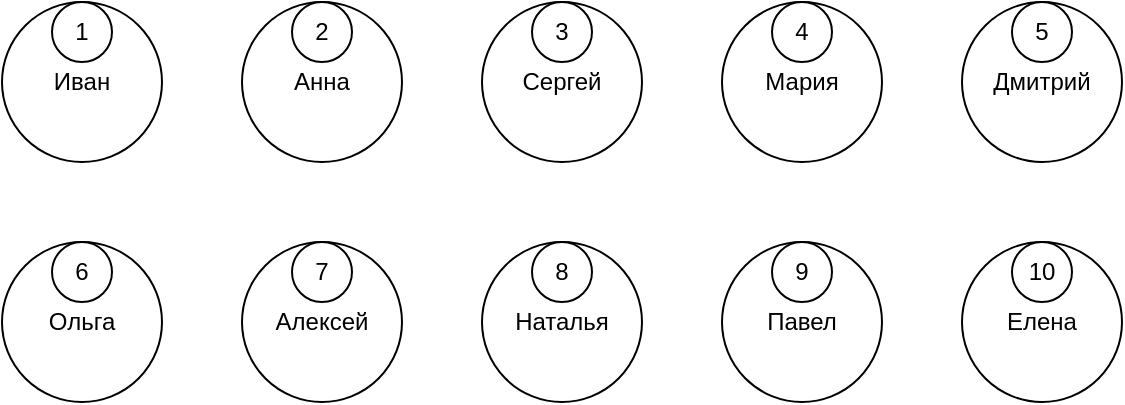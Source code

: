 <mxfile version="27.0.2" pages="7">
  <diagram name="люди" id="1o-klci-RQ6YkUU5yLZ5">
    <mxGraphModel dx="786" dy="487" grid="1" gridSize="10" guides="1" tooltips="1" connect="1" arrows="1" fold="1" page="1" pageScale="1" pageWidth="827" pageHeight="1169" math="0" shadow="0">
      <root>
        <mxCell id="0" />
        <mxCell id="1" parent="0" />
        <mxCell id="QDsQrhYpOv7a_AlHZSom-3" value="" style="group" vertex="1" connectable="0" parent="1">
          <mxGeometry x="40" y="40" width="80" height="80" as="geometry" />
        </mxCell>
        <mxCell id="QDsQrhYpOv7a_AlHZSom-1" value="Иван" style="ellipse;whiteSpace=wrap;html=1;aspect=fixed;" vertex="1" parent="QDsQrhYpOv7a_AlHZSom-3">
          <mxGeometry width="80" height="80" as="geometry" />
        </mxCell>
        <mxCell id="QDsQrhYpOv7a_AlHZSom-2" value="1" style="ellipse;whiteSpace=wrap;html=1;aspect=fixed;" vertex="1" parent="QDsQrhYpOv7a_AlHZSom-3">
          <mxGeometry x="25" width="30" height="30" as="geometry" />
        </mxCell>
        <mxCell id="QDsQrhYpOv7a_AlHZSom-5" value="" style="group" vertex="1" connectable="0" parent="1">
          <mxGeometry x="160" y="40" width="80" height="80" as="geometry" />
        </mxCell>
        <mxCell id="QDsQrhYpOv7a_AlHZSom-6" value="Анна" style="ellipse;whiteSpace=wrap;html=1;aspect=fixed;" vertex="1" parent="QDsQrhYpOv7a_AlHZSom-5">
          <mxGeometry width="80" height="80" as="geometry" />
        </mxCell>
        <mxCell id="QDsQrhYpOv7a_AlHZSom-7" value="2" style="ellipse;whiteSpace=wrap;html=1;aspect=fixed;" vertex="1" parent="QDsQrhYpOv7a_AlHZSom-5">
          <mxGeometry x="25" width="30" height="30" as="geometry" />
        </mxCell>
        <mxCell id="QDsQrhYpOv7a_AlHZSom-8" value="" style="group" vertex="1" connectable="0" parent="1">
          <mxGeometry x="280" y="40" width="80" height="80" as="geometry" />
        </mxCell>
        <mxCell id="QDsQrhYpOv7a_AlHZSom-9" value="Сергей" style="ellipse;whiteSpace=wrap;html=1;aspect=fixed;" vertex="1" parent="QDsQrhYpOv7a_AlHZSom-8">
          <mxGeometry width="80" height="80" as="geometry" />
        </mxCell>
        <mxCell id="QDsQrhYpOv7a_AlHZSom-10" value="3" style="ellipse;whiteSpace=wrap;html=1;aspect=fixed;" vertex="1" parent="QDsQrhYpOv7a_AlHZSom-8">
          <mxGeometry x="25" width="30" height="30" as="geometry" />
        </mxCell>
        <mxCell id="QDsQrhYpOv7a_AlHZSom-11" value="" style="group" vertex="1" connectable="0" parent="1">
          <mxGeometry x="400" y="40" width="80" height="80" as="geometry" />
        </mxCell>
        <mxCell id="QDsQrhYpOv7a_AlHZSom-12" value="Мария" style="ellipse;whiteSpace=wrap;html=1;aspect=fixed;" vertex="1" parent="QDsQrhYpOv7a_AlHZSom-11">
          <mxGeometry width="80" height="80" as="geometry" />
        </mxCell>
        <mxCell id="QDsQrhYpOv7a_AlHZSom-13" value="4" style="ellipse;whiteSpace=wrap;html=1;aspect=fixed;" vertex="1" parent="QDsQrhYpOv7a_AlHZSom-11">
          <mxGeometry x="25" width="30" height="30" as="geometry" />
        </mxCell>
        <mxCell id="QDsQrhYpOv7a_AlHZSom-14" value="" style="group" vertex="1" connectable="0" parent="1">
          <mxGeometry x="520" y="160" width="80" height="80" as="geometry" />
        </mxCell>
        <mxCell id="QDsQrhYpOv7a_AlHZSom-15" value="Елена" style="ellipse;whiteSpace=wrap;html=1;aspect=fixed;" vertex="1" parent="QDsQrhYpOv7a_AlHZSom-14">
          <mxGeometry width="80" height="80" as="geometry" />
        </mxCell>
        <mxCell id="QDsQrhYpOv7a_AlHZSom-16" value="10" style="ellipse;whiteSpace=wrap;html=1;aspect=fixed;" vertex="1" parent="QDsQrhYpOv7a_AlHZSom-14">
          <mxGeometry x="25" width="30" height="30" as="geometry" />
        </mxCell>
        <mxCell id="QDsQrhYpOv7a_AlHZSom-20" value="" style="group" vertex="1" connectable="0" parent="1">
          <mxGeometry x="400" y="160" width="80" height="80" as="geometry" />
        </mxCell>
        <mxCell id="QDsQrhYpOv7a_AlHZSom-21" value="Павел" style="ellipse;whiteSpace=wrap;html=1;aspect=fixed;" vertex="1" parent="QDsQrhYpOv7a_AlHZSom-20">
          <mxGeometry width="80" height="80" as="geometry" />
        </mxCell>
        <mxCell id="QDsQrhYpOv7a_AlHZSom-22" value="9" style="ellipse;whiteSpace=wrap;html=1;aspect=fixed;" vertex="1" parent="QDsQrhYpOv7a_AlHZSom-20">
          <mxGeometry x="25" width="30" height="30" as="geometry" />
        </mxCell>
        <mxCell id="QDsQrhYpOv7a_AlHZSom-23" value="" style="group" vertex="1" connectable="0" parent="1">
          <mxGeometry x="40" y="160" width="80" height="80" as="geometry" />
        </mxCell>
        <mxCell id="QDsQrhYpOv7a_AlHZSom-24" value="Ольга" style="ellipse;whiteSpace=wrap;html=1;aspect=fixed;" vertex="1" parent="QDsQrhYpOv7a_AlHZSom-23">
          <mxGeometry width="80" height="80" as="geometry" />
        </mxCell>
        <mxCell id="QDsQrhYpOv7a_AlHZSom-25" value="6" style="ellipse;whiteSpace=wrap;html=1;aspect=fixed;" vertex="1" parent="QDsQrhYpOv7a_AlHZSom-23">
          <mxGeometry x="25" width="30" height="30" as="geometry" />
        </mxCell>
        <mxCell id="QDsQrhYpOv7a_AlHZSom-26" value="" style="group" vertex="1" connectable="0" parent="1">
          <mxGeometry x="520" y="40" width="80" height="80" as="geometry" />
        </mxCell>
        <mxCell id="QDsQrhYpOv7a_AlHZSom-27" value="Дмитрий" style="ellipse;whiteSpace=wrap;html=1;aspect=fixed;" vertex="1" parent="QDsQrhYpOv7a_AlHZSom-26">
          <mxGeometry width="80" height="80" as="geometry" />
        </mxCell>
        <mxCell id="QDsQrhYpOv7a_AlHZSom-28" value="5" style="ellipse;whiteSpace=wrap;html=1;aspect=fixed;" vertex="1" parent="QDsQrhYpOv7a_AlHZSom-26">
          <mxGeometry x="25" width="30" height="30" as="geometry" />
        </mxCell>
        <mxCell id="QDsQrhYpOv7a_AlHZSom-29" value="" style="group" vertex="1" connectable="0" parent="1">
          <mxGeometry x="160" y="160" width="80" height="80" as="geometry" />
        </mxCell>
        <mxCell id="QDsQrhYpOv7a_AlHZSom-30" value="Алексей" style="ellipse;whiteSpace=wrap;html=1;aspect=fixed;" vertex="1" parent="QDsQrhYpOv7a_AlHZSom-29">
          <mxGeometry width="80" height="80" as="geometry" />
        </mxCell>
        <mxCell id="QDsQrhYpOv7a_AlHZSom-31" value="7" style="ellipse;whiteSpace=wrap;html=1;aspect=fixed;" vertex="1" parent="QDsQrhYpOv7a_AlHZSom-29">
          <mxGeometry x="25" width="30" height="30" as="geometry" />
        </mxCell>
        <mxCell id="QDsQrhYpOv7a_AlHZSom-32" value="" style="group" vertex="1" connectable="0" parent="1">
          <mxGeometry x="280" y="160" width="80" height="80" as="geometry" />
        </mxCell>
        <mxCell id="QDsQrhYpOv7a_AlHZSom-33" value="Наталья" style="ellipse;whiteSpace=wrap;html=1;aspect=fixed;" vertex="1" parent="QDsQrhYpOv7a_AlHZSom-32">
          <mxGeometry width="80" height="80" as="geometry" />
        </mxCell>
        <mxCell id="QDsQrhYpOv7a_AlHZSom-34" value="8" style="ellipse;whiteSpace=wrap;html=1;aspect=fixed;" vertex="1" parent="QDsQrhYpOv7a_AlHZSom-32">
          <mxGeometry x="25" width="30" height="30" as="geometry" />
        </mxCell>
      </root>
    </mxGraphModel>
  </diagram>
  <diagram id="GWuk6p9N-BTbRHO8ekhU" name="книги">
    <mxGraphModel dx="696" dy="807" grid="1" gridSize="10" guides="1" tooltips="1" connect="1" arrows="1" fold="1" page="0" pageScale="1" pageWidth="827" pageHeight="1169" math="0" shadow="0">
      <root>
        <mxCell id="0" />
        <mxCell id="1" parent="0" />
        <mxCell id="GFOPm5Euyi0nDaCQUEnG-4" value="" style="group" vertex="1" connectable="0" parent="1">
          <mxGeometry x="-160" y="-40" width="120" height="60" as="geometry" />
        </mxCell>
        <mxCell id="GFOPm5Euyi0nDaCQUEnG-2" value="&lt;span style=&quot;text-align: left;&quot;&gt;Война и мир&lt;/span&gt;" style="rounded=1;whiteSpace=wrap;html=1;" vertex="1" parent="GFOPm5Euyi0nDaCQUEnG-4">
          <mxGeometry width="120" height="60" as="geometry" />
        </mxCell>
        <mxCell id="GFOPm5Euyi0nDaCQUEnG-3" value="1" style="rounded=1;whiteSpace=wrap;html=1;" vertex="1" parent="GFOPm5Euyi0nDaCQUEnG-4">
          <mxGeometry x="35" width="50" height="20" as="geometry" />
        </mxCell>
        <mxCell id="GFOPm5Euyi0nDaCQUEnG-6" value="" style="group" vertex="1" connectable="0" parent="1">
          <mxGeometry y="-40" width="120" height="60" as="geometry" />
        </mxCell>
        <mxCell id="GFOPm5Euyi0nDaCQUEnG-7" value="&lt;span style=&quot;text-align: left;&quot;&gt;1984&lt;/span&gt;" style="rounded=1;whiteSpace=wrap;html=1;" vertex="1" parent="GFOPm5Euyi0nDaCQUEnG-6">
          <mxGeometry width="120" height="60" as="geometry" />
        </mxCell>
        <mxCell id="GFOPm5Euyi0nDaCQUEnG-8" value="2" style="rounded=1;whiteSpace=wrap;html=1;" vertex="1" parent="GFOPm5Euyi0nDaCQUEnG-6">
          <mxGeometry x="35" width="50" height="20" as="geometry" />
        </mxCell>
        <mxCell id="GFOPm5Euyi0nDaCQUEnG-9" value="" style="group" vertex="1" connectable="0" parent="1">
          <mxGeometry y="40" width="120" height="60" as="geometry" />
        </mxCell>
        <mxCell id="GFOPm5Euyi0nDaCQUEnG-10" value="&lt;span style=&quot;text-align: left;&quot;&gt;Мастер и Маргарита&lt;/span&gt;" style="rounded=1;whiteSpace=wrap;html=1;" vertex="1" parent="GFOPm5Euyi0nDaCQUEnG-9">
          <mxGeometry width="120" height="60" as="geometry" />
        </mxCell>
        <mxCell id="GFOPm5Euyi0nDaCQUEnG-11" value="6" style="rounded=1;whiteSpace=wrap;html=1;" vertex="1" parent="GFOPm5Euyi0nDaCQUEnG-9">
          <mxGeometry x="35" width="50" height="20" as="geometry" />
        </mxCell>
        <mxCell id="GFOPm5Euyi0nDaCQUEnG-12" value="" style="group" vertex="1" connectable="0" parent="1">
          <mxGeometry x="320" y="40" width="120" height="60" as="geometry" />
        </mxCell>
        <mxCell id="GFOPm5Euyi0nDaCQUEnG-13" value="&lt;div&gt;&lt;span style=&quot;text-align: left;&quot;&gt;&lt;br&gt;&lt;/span&gt;&lt;/div&gt;&lt;span style=&quot;text-align: left;&quot;&gt;Преступление и наказание&lt;/span&gt;" style="rounded=1;whiteSpace=wrap;html=1;" vertex="1" parent="GFOPm5Euyi0nDaCQUEnG-12">
          <mxGeometry width="120" height="60" as="geometry" />
        </mxCell>
        <mxCell id="GFOPm5Euyi0nDaCQUEnG-14" value="8" style="rounded=1;whiteSpace=wrap;html=1;" vertex="1" parent="GFOPm5Euyi0nDaCQUEnG-12">
          <mxGeometry x="35" width="50" height="20" as="geometry" />
        </mxCell>
        <mxCell id="GFOPm5Euyi0nDaCQUEnG-15" value="" style="group" vertex="1" connectable="0" parent="1">
          <mxGeometry x="320" y="-40" width="120" height="60" as="geometry" />
        </mxCell>
        <mxCell id="GFOPm5Euyi0nDaCQUEnG-16" value="&lt;span style=&quot;text-align: left;&quot;&gt;Анна Каренина&lt;/span&gt;" style="rounded=1;whiteSpace=wrap;html=1;" vertex="1" parent="GFOPm5Euyi0nDaCQUEnG-15">
          <mxGeometry width="120" height="60" as="geometry" />
        </mxCell>
        <mxCell id="GFOPm5Euyi0nDaCQUEnG-17" value="4" style="rounded=1;whiteSpace=wrap;html=1;" vertex="1" parent="GFOPm5Euyi0nDaCQUEnG-15">
          <mxGeometry x="35" width="50" height="20" as="geometry" />
        </mxCell>
        <mxCell id="GFOPm5Euyi0nDaCQUEnG-18" value="" style="group" vertex="1" connectable="0" parent="1">
          <mxGeometry x="160" y="40" width="120" height="60" as="geometry" />
        </mxCell>
        <mxCell id="GFOPm5Euyi0nDaCQUEnG-19" value="&lt;div&gt;&lt;span style=&quot;text-align: left;&quot;&gt;&lt;font&gt;&lt;br&gt;&lt;/font&gt;&lt;/span&gt;&lt;/div&gt;&lt;span style=&quot;text-align: left;&quot;&gt;&lt;font&gt;Один день Ивана&lt;/font&gt;&lt;/span&gt;&lt;div&gt;&lt;span style=&quot;text-align: left;&quot;&gt;&lt;font&gt;Денисовича&lt;/font&gt;&lt;/span&gt;&lt;/div&gt;" style="rounded=1;whiteSpace=wrap;html=1;" vertex="1" parent="GFOPm5Euyi0nDaCQUEnG-18">
          <mxGeometry width="120" height="60" as="geometry" />
        </mxCell>
        <mxCell id="GFOPm5Euyi0nDaCQUEnG-20" value="7" style="rounded=1;whiteSpace=wrap;html=1;" vertex="1" parent="GFOPm5Euyi0nDaCQUEnG-18">
          <mxGeometry x="35" width="50" height="20" as="geometry" />
        </mxCell>
        <mxCell id="GFOPm5Euyi0nDaCQUEnG-21" value="" style="group" vertex="1" connectable="0" parent="1">
          <mxGeometry x="160" y="-40" width="120" height="60" as="geometry" />
        </mxCell>
        <mxCell id="GFOPm5Euyi0nDaCQUEnG-22" value="&lt;div style=&quot;text-align: left;&quot;&gt;&lt;span style=&quot;background-color: transparent; color: light-dark(rgb(0, 0, 0), rgb(255, 255, 255));&quot;&gt;&lt;font&gt;&lt;br&gt;&lt;/font&gt;&lt;/span&gt;&lt;/div&gt;&lt;div style=&quot;text-align: left;&quot;&gt;&lt;span style=&quot;background-color: transparent; color: light-dark(rgb(0, 0, 0), rgb(255, 255, 255));&quot;&gt;&lt;font&gt;&amp;nbsp; &amp;nbsp; &amp;nbsp; &amp;nbsp;Убить&amp;nbsp;&lt;/font&gt;&lt;/span&gt;&lt;/div&gt;&lt;div style=&quot;text-align: left;&quot;&gt;&lt;span style=&quot;background-color: transparent; color: light-dark(rgb(0, 0, 0), rgb(255, 255, 255));&quot;&gt;&lt;font&gt;пересмешника&lt;/font&gt;&lt;/span&gt;&lt;/div&gt;" style="rounded=1;whiteSpace=wrap;html=1;" vertex="1" parent="GFOPm5Euyi0nDaCQUEnG-21">
          <mxGeometry width="120" height="60" as="geometry" />
        </mxCell>
        <mxCell id="GFOPm5Euyi0nDaCQUEnG-23" value="3" style="rounded=1;whiteSpace=wrap;html=1;" vertex="1" parent="GFOPm5Euyi0nDaCQUEnG-21">
          <mxGeometry x="35" width="50" height="20" as="geometry" />
        </mxCell>
        <mxCell id="GFOPm5Euyi0nDaCQUEnG-27" value="" style="group" vertex="1" connectable="0" parent="1">
          <mxGeometry y="120" width="120" height="60" as="geometry" />
        </mxCell>
        <mxCell id="GFOPm5Euyi0nDaCQUEnG-28" value="&lt;span style=&quot;text-align: left;&quot;&gt;Тихий Дон&lt;/span&gt;" style="rounded=1;whiteSpace=wrap;html=1;" vertex="1" parent="GFOPm5Euyi0nDaCQUEnG-27">
          <mxGeometry width="120" height="60" as="geometry" />
        </mxCell>
        <mxCell id="GFOPm5Euyi0nDaCQUEnG-29" value="10" style="rounded=1;whiteSpace=wrap;html=1;" vertex="1" parent="GFOPm5Euyi0nDaCQUEnG-27">
          <mxGeometry x="35" width="50" height="20" as="geometry" />
        </mxCell>
        <mxCell id="GFOPm5Euyi0nDaCQUEnG-30" value="" style="group" vertex="1" connectable="0" parent="1">
          <mxGeometry x="-160" y="120" width="120" height="60" as="geometry" />
        </mxCell>
        <mxCell id="GFOPm5Euyi0nDaCQUEnG-31" value="&lt;span style=&quot;text-align: left;&quot;&gt;Великий Гэтсби&lt;/span&gt;" style="rounded=1;whiteSpace=wrap;html=1;" vertex="1" parent="GFOPm5Euyi0nDaCQUEnG-30">
          <mxGeometry width="120" height="60" as="geometry" />
        </mxCell>
        <mxCell id="GFOPm5Euyi0nDaCQUEnG-32" value="9" style="rounded=1;whiteSpace=wrap;html=1;" vertex="1" parent="GFOPm5Euyi0nDaCQUEnG-30">
          <mxGeometry x="35" width="50" height="20" as="geometry" />
        </mxCell>
        <mxCell id="GFOPm5Euyi0nDaCQUEnG-33" value="" style="group" vertex="1" connectable="0" parent="1">
          <mxGeometry x="-160" y="40" width="120" height="60" as="geometry" />
        </mxCell>
        <mxCell id="GFOPm5Euyi0nDaCQUEnG-34" value="&lt;span style=&quot;text-align: left;&quot;&gt;Братья Карамазовы&lt;/span&gt;" style="rounded=1;whiteSpace=wrap;html=1;" vertex="1" parent="GFOPm5Euyi0nDaCQUEnG-33">
          <mxGeometry width="120" height="60" as="geometry" />
        </mxCell>
        <mxCell id="GFOPm5Euyi0nDaCQUEnG-35" value="5" style="rounded=1;whiteSpace=wrap;html=1;" vertex="1" parent="GFOPm5Euyi0nDaCQUEnG-33">
          <mxGeometry x="35" width="50" height="20" as="geometry" />
        </mxCell>
        <mxCell id="XVADBFmT0JK0r7cKaYSf-1" value="" style="group" vertex="1" connectable="0" parent="1">
          <mxGeometry x="160" y="120" width="120" height="60" as="geometry" />
        </mxCell>
        <mxCell id="XVADBFmT0JK0r7cKaYSf-2" value="&lt;div style=&quot;text-align: left;&quot;&gt;&lt;span style=&quot;background-color: transparent; color: light-dark(rgb(0, 0, 0), rgb(255, 255, 255));&quot;&gt;Воскресение&lt;/span&gt;&lt;/div&gt;" style="rounded=1;whiteSpace=wrap;html=1;" vertex="1" parent="XVADBFmT0JK0r7cKaYSf-1">
          <mxGeometry width="120" height="60" as="geometry" />
        </mxCell>
        <mxCell id="XVADBFmT0JK0r7cKaYSf-3" value="11" style="rounded=1;whiteSpace=wrap;html=1;" vertex="1" parent="XVADBFmT0JK0r7cKaYSf-1">
          <mxGeometry x="35" width="50" height="20" as="geometry" />
        </mxCell>
        <mxCell id="XVADBFmT0JK0r7cKaYSf-4" value="" style="group" vertex="1" connectable="0" parent="1">
          <mxGeometry x="320" y="120" width="120" height="60" as="geometry" />
        </mxCell>
        <mxCell id="XVADBFmT0JK0r7cKaYSf-5" value="&lt;span style=&quot;text-align: left;&quot;&gt;Скотный двор&lt;/span&gt;" style="rounded=1;whiteSpace=wrap;html=1;" vertex="1" parent="XVADBFmT0JK0r7cKaYSf-4">
          <mxGeometry width="120" height="60" as="geometry" />
        </mxCell>
        <mxCell id="XVADBFmT0JK0r7cKaYSf-6" value="12" style="rounded=1;whiteSpace=wrap;html=1;" vertex="1" parent="XVADBFmT0JK0r7cKaYSf-4">
          <mxGeometry x="35" width="50" height="20" as="geometry" />
        </mxCell>
        <mxCell id="XVADBFmT0JK0r7cKaYSf-7" value="" style="group" vertex="1" connectable="0" parent="1">
          <mxGeometry x="160" y="200" width="120" height="60" as="geometry" />
        </mxCell>
        <mxCell id="XVADBFmT0JK0r7cKaYSf-8" value="&lt;span style=&quot;text-align: left;&quot;&gt;Собачье сердце&lt;/span&gt;" style="rounded=1;whiteSpace=wrap;html=1;" vertex="1" parent="XVADBFmT0JK0r7cKaYSf-7">
          <mxGeometry width="120" height="60" as="geometry" />
        </mxCell>
        <mxCell id="XVADBFmT0JK0r7cKaYSf-9" value="15" style="rounded=1;whiteSpace=wrap;html=1;" vertex="1" parent="XVADBFmT0JK0r7cKaYSf-7">
          <mxGeometry x="35" width="50" height="20" as="geometry" />
        </mxCell>
        <mxCell id="XVADBFmT0JK0r7cKaYSf-10" value="" style="group" vertex="1" connectable="0" parent="1">
          <mxGeometry x="-160" y="200" width="120" height="60" as="geometry" />
        </mxCell>
        <mxCell id="XVADBFmT0JK0r7cKaYSf-11" value="&lt;span style=&quot;text-align: left;&quot;&gt;Идиот&lt;/span&gt;" style="rounded=1;whiteSpace=wrap;html=1;" vertex="1" parent="XVADBFmT0JK0r7cKaYSf-10">
          <mxGeometry width="120" height="60" as="geometry" />
        </mxCell>
        <mxCell id="XVADBFmT0JK0r7cKaYSf-12" value="13" style="rounded=1;whiteSpace=wrap;html=1;" vertex="1" parent="XVADBFmT0JK0r7cKaYSf-10">
          <mxGeometry x="35" width="50" height="20" as="geometry" />
        </mxCell>
        <mxCell id="XVADBFmT0JK0r7cKaYSf-13" value="" style="group" vertex="1" connectable="0" parent="1">
          <mxGeometry x="320" y="200" width="120" height="60" as="geometry" />
        </mxCell>
        <mxCell id="XVADBFmT0JK0r7cKaYSf-14" value="&lt;span style=&quot;text-align: left;&quot;&gt;Фиеста&lt;/span&gt;" style="rounded=1;whiteSpace=wrap;html=1;" vertex="1" parent="XVADBFmT0JK0r7cKaYSf-13">
          <mxGeometry width="120" height="60" as="geometry" />
        </mxCell>
        <mxCell id="XVADBFmT0JK0r7cKaYSf-15" value="16" style="rounded=1;whiteSpace=wrap;html=1;" vertex="1" parent="XVADBFmT0JK0r7cKaYSf-13">
          <mxGeometry x="35" width="50" height="20" as="geometry" />
        </mxCell>
        <mxCell id="XVADBFmT0JK0r7cKaYSf-16" value="" style="group" vertex="1" connectable="0" parent="1">
          <mxGeometry y="200" width="120" height="60" as="geometry" />
        </mxCell>
        <mxCell id="XVADBFmT0JK0r7cKaYSf-17" value="&lt;div style=&quot;text-align: left;&quot;&gt;&lt;span style=&quot;background-color: transparent; color: light-dark(rgb(0, 0, 0), rgb(255, 255, 255));&quot;&gt;Белая гвардия&lt;/span&gt;&lt;/div&gt;" style="rounded=1;whiteSpace=wrap;html=1;" vertex="1" parent="XVADBFmT0JK0r7cKaYSf-16">
          <mxGeometry width="120" height="60" as="geometry" />
        </mxCell>
        <mxCell id="XVADBFmT0JK0r7cKaYSf-18" value="14" style="rounded=1;whiteSpace=wrap;html=1;" vertex="1" parent="XVADBFmT0JK0r7cKaYSf-16">
          <mxGeometry x="35" width="50" height="20" as="geometry" />
        </mxCell>
      </root>
    </mxGraphModel>
  </diagram>
  <diagram id="Dmp2SOM40zKkkqr8xhXw" name="авторы">
    <mxGraphModel dx="1523" dy="696" grid="1" gridSize="10" guides="1" tooltips="1" connect="1" arrows="1" fold="1" page="0" pageScale="1" pageWidth="827" pageHeight="1169" math="0" shadow="0">
      <root>
        <mxCell id="0" />
        <mxCell id="1" parent="0" />
        <mxCell id="ptfAwLG7w1p9VWl_yOLN-4" value="" style="group" vertex="1" connectable="0" parent="1">
          <mxGeometry x="-170" width="130" height="60" as="geometry" />
        </mxCell>
        <mxCell id="ptfAwLG7w1p9VWl_yOLN-2" value="Л. Н. Толстой" style="shape=parallelogram;perimeter=parallelogramPerimeter;whiteSpace=wrap;html=1;fixedSize=1;size=30;" vertex="1" parent="ptfAwLG7w1p9VWl_yOLN-4">
          <mxGeometry width="130" height="60" as="geometry" />
        </mxCell>
        <mxCell id="ptfAwLG7w1p9VWl_yOLN-3" value="1" style="shape=parallelogram;perimeter=parallelogramPerimeter;whiteSpace=wrap;html=1;fixedSize=1;size=10;" vertex="1" parent="ptfAwLG7w1p9VWl_yOLN-4">
          <mxGeometry x="50" width="50" height="20" as="geometry" />
        </mxCell>
        <mxCell id="ptfAwLG7w1p9VWl_yOLN-5" value="" style="group" vertex="1" connectable="0" parent="1">
          <mxGeometry x="-40" width="130" height="60" as="geometry" />
        </mxCell>
        <mxCell id="ptfAwLG7w1p9VWl_yOLN-6" value="Д. Оруэлл" style="shape=parallelogram;perimeter=parallelogramPerimeter;whiteSpace=wrap;html=1;fixedSize=1;size=30;" vertex="1" parent="ptfAwLG7w1p9VWl_yOLN-5">
          <mxGeometry width="130" height="60" as="geometry" />
        </mxCell>
        <mxCell id="ptfAwLG7w1p9VWl_yOLN-7" value="2" style="shape=parallelogram;perimeter=parallelogramPerimeter;whiteSpace=wrap;html=1;fixedSize=1;size=10;" vertex="1" parent="ptfAwLG7w1p9VWl_yOLN-5">
          <mxGeometry x="50" width="50" height="20" as="geometry" />
        </mxCell>
        <mxCell id="ptfAwLG7w1p9VWl_yOLN-8" value="" style="group" vertex="1" connectable="0" parent="1">
          <mxGeometry x="-180" y="91" width="130" height="60" as="geometry" />
        </mxCell>
        <mxCell id="ptfAwLG7w1p9VWl_yOLN-9" value="М. А. Булгаков" style="shape=parallelogram;perimeter=parallelogramPerimeter;whiteSpace=wrap;html=1;fixedSize=1;size=30;" vertex="1" parent="ptfAwLG7w1p9VWl_yOLN-8">
          <mxGeometry width="130" height="60" as="geometry" />
        </mxCell>
        <mxCell id="ptfAwLG7w1p9VWl_yOLN-10" value="6" style="shape=parallelogram;perimeter=parallelogramPerimeter;whiteSpace=wrap;html=1;fixedSize=1;size=10;" vertex="1" parent="ptfAwLG7w1p9VWl_yOLN-8">
          <mxGeometry x="50" width="50" height="20" as="geometry" />
        </mxCell>
        <mxCell id="ptfAwLG7w1p9VWl_yOLN-11" value="" style="group" vertex="1" connectable="0" parent="1">
          <mxGeometry x="100" y="91" width="130" height="60" as="geometry" />
        </mxCell>
        <mxCell id="ptfAwLG7w1p9VWl_yOLN-12" value="М. А. Шолохов" style="shape=parallelogram;perimeter=parallelogramPerimeter;whiteSpace=wrap;html=1;fixedSize=1;size=30;" vertex="1" parent="ptfAwLG7w1p9VWl_yOLN-11">
          <mxGeometry width="130" height="60" as="geometry" />
        </mxCell>
        <mxCell id="ptfAwLG7w1p9VWl_yOLN-13" value="8" style="shape=parallelogram;perimeter=parallelogramPerimeter;whiteSpace=wrap;html=1;fixedSize=1;size=10;" vertex="1" parent="ptfAwLG7w1p9VWl_yOLN-11">
          <mxGeometry x="50" width="50" height="20" as="geometry" />
        </mxCell>
        <mxCell id="ptfAwLG7w1p9VWl_yOLN-14" value="" style="group" vertex="1" connectable="0" parent="1">
          <mxGeometry x="230" width="130" height="60" as="geometry" />
        </mxCell>
        <mxCell id="ptfAwLG7w1p9VWl_yOLN-15" value="&lt;font style=&quot;font-size: 11px;&quot;&gt;Ф. М. Достоевский&lt;/font&gt;" style="shape=parallelogram;perimeter=parallelogramPerimeter;whiteSpace=wrap;html=1;fixedSize=1;size=30;" vertex="1" parent="ptfAwLG7w1p9VWl_yOLN-14">
          <mxGeometry width="130" height="60" as="geometry" />
        </mxCell>
        <mxCell id="ptfAwLG7w1p9VWl_yOLN-16" value="4" style="shape=parallelogram;perimeter=parallelogramPerimeter;whiteSpace=wrap;html=1;fixedSize=1;size=10;" vertex="1" parent="ptfAwLG7w1p9VWl_yOLN-14">
          <mxGeometry x="50" width="50" height="20" as="geometry" />
        </mxCell>
        <mxCell id="ptfAwLG7w1p9VWl_yOLN-17" value="" style="group" vertex="1" connectable="0" parent="1">
          <mxGeometry x="240" y="91" width="130" height="60" as="geometry" />
        </mxCell>
        <mxCell id="ptfAwLG7w1p9VWl_yOLN-18" value="Э. Хемингуэй" style="shape=parallelogram;perimeter=parallelogramPerimeter;whiteSpace=wrap;html=1;fixedSize=1;size=30;" vertex="1" parent="ptfAwLG7w1p9VWl_yOLN-17">
          <mxGeometry width="130" height="60" as="geometry" />
        </mxCell>
        <mxCell id="ptfAwLG7w1p9VWl_yOLN-19" value="9" style="shape=parallelogram;perimeter=parallelogramPerimeter;whiteSpace=wrap;html=1;fixedSize=1;size=10;" vertex="1" parent="ptfAwLG7w1p9VWl_yOLN-17">
          <mxGeometry x="50" width="50" height="20" as="geometry" />
        </mxCell>
        <mxCell id="ptfAwLG7w1p9VWl_yOLN-20" value="" style="group" vertex="1" connectable="0" parent="1">
          <mxGeometry x="90" width="130" height="60" as="geometry" />
        </mxCell>
        <mxCell id="ptfAwLG7w1p9VWl_yOLN-21" value="Харпер Ли" style="shape=parallelogram;perimeter=parallelogramPerimeter;whiteSpace=wrap;html=1;fixedSize=1;size=30;" vertex="1" parent="ptfAwLG7w1p9VWl_yOLN-20">
          <mxGeometry width="130" height="60" as="geometry" />
        </mxCell>
        <mxCell id="ptfAwLG7w1p9VWl_yOLN-22" value="3" style="shape=parallelogram;perimeter=parallelogramPerimeter;whiteSpace=wrap;html=1;fixedSize=1;size=10;" vertex="1" parent="ptfAwLG7w1p9VWl_yOLN-20">
          <mxGeometry x="50" width="50" height="20" as="geometry" />
        </mxCell>
        <mxCell id="ptfAwLG7w1p9VWl_yOLN-26" value="" style="group" vertex="1" connectable="0" parent="1">
          <mxGeometry x="-40" y="91" width="130" height="60" as="geometry" />
        </mxCell>
        <mxCell id="ptfAwLG7w1p9VWl_yOLN-27" value="&lt;font style=&quot;font-size: 11px;&quot;&gt;А. И. Солженицын&lt;/font&gt;" style="shape=parallelogram;perimeter=parallelogramPerimeter;whiteSpace=wrap;html=1;fixedSize=1;size=30;" vertex="1" parent="ptfAwLG7w1p9VWl_yOLN-26">
          <mxGeometry width="130" height="60" as="geometry" />
        </mxCell>
        <mxCell id="ptfAwLG7w1p9VWl_yOLN-28" value="7" style="shape=parallelogram;perimeter=parallelogramPerimeter;whiteSpace=wrap;html=1;fixedSize=1;size=10;" vertex="1" parent="ptfAwLG7w1p9VWl_yOLN-26">
          <mxGeometry x="50" width="50" height="20" as="geometry" />
        </mxCell>
        <mxCell id="ptfAwLG7w1p9VWl_yOLN-29" value="" style="group" vertex="1" connectable="0" parent="1">
          <mxGeometry x="370" width="130" height="60" as="geometry" />
        </mxCell>
        <mxCell id="ptfAwLG7w1p9VWl_yOLN-30" value="&lt;font style=&quot;font-size: 10px;&quot;&gt;Ф. С. Фицджеральд&lt;/font&gt;" style="shape=parallelogram;perimeter=parallelogramPerimeter;whiteSpace=wrap;html=1;fixedSize=1;size=30;" vertex="1" parent="ptfAwLG7w1p9VWl_yOLN-29">
          <mxGeometry width="130" height="60" as="geometry" />
        </mxCell>
        <mxCell id="ptfAwLG7w1p9VWl_yOLN-31" value="5" style="shape=parallelogram;perimeter=parallelogramPerimeter;whiteSpace=wrap;html=1;fixedSize=1;size=10;" vertex="1" parent="ptfAwLG7w1p9VWl_yOLN-29">
          <mxGeometry x="50" width="50" height="20" as="geometry" />
        </mxCell>
      </root>
    </mxGraphModel>
  </diagram>
  <diagram id="BR03x38Xcj71xrHaVP36" name="жанры">
    <mxGraphModel dx="775" dy="687" grid="1" gridSize="10" guides="1" tooltips="1" connect="1" arrows="1" fold="1" page="0" pageScale="1" pageWidth="827" pageHeight="1169" math="0" shadow="0">
      <root>
        <mxCell id="0" />
        <mxCell id="1" parent="0" />
        <mxCell id="kTE1GIraWObCAMeYJa3b-4" value="" style="group" vertex="1" connectable="0" parent="1">
          <mxGeometry x="-80" y="-40" width="130" height="60" as="geometry" />
        </mxCell>
        <mxCell id="kTE1GIraWObCAMeYJa3b-1" value="Роман" style="shape=hexagon;perimeter=hexagonPerimeter2;whiteSpace=wrap;html=1;fixedSize=1;size=30;" vertex="1" parent="kTE1GIraWObCAMeYJa3b-4">
          <mxGeometry width="130" height="60" as="geometry" />
        </mxCell>
        <mxCell id="kTE1GIraWObCAMeYJa3b-2" value="1" style="shape=hexagon;perimeter=hexagonPerimeter2;whiteSpace=wrap;html=1;fixedSize=1;size=10;" vertex="1" parent="kTE1GIraWObCAMeYJa3b-4">
          <mxGeometry x="50" width="30" height="20" as="geometry" />
        </mxCell>
        <mxCell id="kTE1GIraWObCAMeYJa3b-6" value="" style="group" vertex="1" connectable="0" parent="1">
          <mxGeometry x="-80" y="70" width="130" height="60" as="geometry" />
        </mxCell>
        <mxCell id="kTE1GIraWObCAMeYJa3b-7" value="Фантастика" style="shape=hexagon;perimeter=hexagonPerimeter2;whiteSpace=wrap;html=1;fixedSize=1;size=30;" vertex="1" parent="kTE1GIraWObCAMeYJa3b-6">
          <mxGeometry width="130" height="60" as="geometry" />
        </mxCell>
        <mxCell id="kTE1GIraWObCAMeYJa3b-8" value="6" style="shape=hexagon;perimeter=hexagonPerimeter2;whiteSpace=wrap;html=1;fixedSize=1;size=10;" vertex="1" parent="kTE1GIraWObCAMeYJa3b-6">
          <mxGeometry x="50" width="30" height="20" as="geometry" />
        </mxCell>
        <mxCell id="kTE1GIraWObCAMeYJa3b-9" value="" style="group" vertex="1" connectable="0" parent="1">
          <mxGeometry x="400" y="70" width="130" height="60" as="geometry" />
        </mxCell>
        <mxCell id="kTE1GIraWObCAMeYJa3b-10" value="Трагедия" style="shape=hexagon;perimeter=hexagonPerimeter2;whiteSpace=wrap;html=1;fixedSize=1;size=30;" vertex="1" parent="kTE1GIraWObCAMeYJa3b-9">
          <mxGeometry width="130" height="60" as="geometry" />
        </mxCell>
        <mxCell id="kTE1GIraWObCAMeYJa3b-11" value="9" style="shape=hexagon;perimeter=hexagonPerimeter2;whiteSpace=wrap;html=1;fixedSize=1;size=10;" vertex="1" parent="kTE1GIraWObCAMeYJa3b-9">
          <mxGeometry x="50" width="30" height="20" as="geometry" />
        </mxCell>
        <mxCell id="kTE1GIraWObCAMeYJa3b-12" value="" style="group" vertex="1" connectable="0" parent="1">
          <mxGeometry x="560" y="70" width="130" height="60" as="geometry" />
        </mxCell>
        <mxCell id="kTE1GIraWObCAMeYJa3b-13" value="Социальная проза" style="shape=hexagon;perimeter=hexagonPerimeter2;whiteSpace=wrap;html=1;fixedSize=1;size=30;" vertex="1" parent="kTE1GIraWObCAMeYJa3b-12">
          <mxGeometry width="130" height="60" as="geometry" />
        </mxCell>
        <mxCell id="kTE1GIraWObCAMeYJa3b-14" value="10" style="shape=hexagon;perimeter=hexagonPerimeter2;whiteSpace=wrap;html=1;fixedSize=1;size=10;" vertex="1" parent="kTE1GIraWObCAMeYJa3b-12">
          <mxGeometry x="50" width="30" height="20" as="geometry" />
        </mxCell>
        <mxCell id="kTE1GIraWObCAMeYJa3b-15" value="" style="group" vertex="1" connectable="0" parent="1">
          <mxGeometry x="80" y="-40" width="130" height="60" as="geometry" />
        </mxCell>
        <mxCell id="kTE1GIraWObCAMeYJa3b-16" value="Антиутопия" style="shape=hexagon;perimeter=hexagonPerimeter2;whiteSpace=wrap;html=1;fixedSize=1;size=30;" vertex="1" parent="kTE1GIraWObCAMeYJa3b-15">
          <mxGeometry width="130" height="60" as="geometry" />
        </mxCell>
        <mxCell id="kTE1GIraWObCAMeYJa3b-17" value="2" style="shape=hexagon;perimeter=hexagonPerimeter2;whiteSpace=wrap;html=1;fixedSize=1;size=10;" vertex="1" parent="kTE1GIraWObCAMeYJa3b-15">
          <mxGeometry x="50" width="30" height="20" as="geometry" />
        </mxCell>
        <mxCell id="kTE1GIraWObCAMeYJa3b-18" value="" style="group" vertex="1" connectable="0" parent="1">
          <mxGeometry x="240" y="70" width="130" height="60" as="geometry" />
        </mxCell>
        <mxCell id="kTE1GIraWObCAMeYJa3b-19" value="Философия" style="shape=hexagon;perimeter=hexagonPerimeter2;whiteSpace=wrap;html=1;fixedSize=1;size=30;" vertex="1" parent="kTE1GIraWObCAMeYJa3b-18">
          <mxGeometry width="130" height="60" as="geometry" />
        </mxCell>
        <mxCell id="kTE1GIraWObCAMeYJa3b-20" value="8" style="shape=hexagon;perimeter=hexagonPerimeter2;whiteSpace=wrap;html=1;fixedSize=1;size=10;" vertex="1" parent="kTE1GIraWObCAMeYJa3b-18">
          <mxGeometry x="50" width="30" height="20" as="geometry" />
        </mxCell>
        <mxCell id="kTE1GIraWObCAMeYJa3b-21" value="" style="group" vertex="1" connectable="0" parent="1">
          <mxGeometry x="240" y="-40" width="130" height="60" as="geometry" />
        </mxCell>
        <mxCell id="kTE1GIraWObCAMeYJa3b-22" value="Классика" style="shape=hexagon;perimeter=hexagonPerimeter2;whiteSpace=wrap;html=1;fixedSize=1;size=30;" vertex="1" parent="kTE1GIraWObCAMeYJa3b-21">
          <mxGeometry width="130" height="60" as="geometry" />
        </mxCell>
        <mxCell id="kTE1GIraWObCAMeYJa3b-23" value="3" style="shape=hexagon;perimeter=hexagonPerimeter2;whiteSpace=wrap;html=1;fixedSize=1;size=10;" vertex="1" parent="kTE1GIraWObCAMeYJa3b-21">
          <mxGeometry x="50" width="30" height="20" as="geometry" />
        </mxCell>
        <mxCell id="kTE1GIraWObCAMeYJa3b-24" value="" style="group" vertex="1" connectable="0" parent="1">
          <mxGeometry x="80" y="70" width="130" height="60" as="geometry" />
        </mxCell>
        <mxCell id="kTE1GIraWObCAMeYJa3b-25" value="&lt;div&gt;&lt;br&gt;&lt;/div&gt;Исторический&lt;div&gt;роман&lt;/div&gt;" style="shape=hexagon;perimeter=hexagonPerimeter2;whiteSpace=wrap;html=1;fixedSize=1;size=30;" vertex="1" parent="kTE1GIraWObCAMeYJa3b-24">
          <mxGeometry width="130" height="60" as="geometry" />
        </mxCell>
        <mxCell id="kTE1GIraWObCAMeYJa3b-26" value="7" style="shape=hexagon;perimeter=hexagonPerimeter2;whiteSpace=wrap;html=1;fixedSize=1;size=10;" vertex="1" parent="kTE1GIraWObCAMeYJa3b-24">
          <mxGeometry x="50" width="30" height="20" as="geometry" />
        </mxCell>
        <mxCell id="kTE1GIraWObCAMeYJa3b-27" value="" style="group" vertex="1" connectable="0" parent="1">
          <mxGeometry x="400" y="-40" width="130" height="60" as="geometry" />
        </mxCell>
        <mxCell id="kTE1GIraWObCAMeYJa3b-28" value="Современная проза" style="shape=hexagon;perimeter=hexagonPerimeter2;whiteSpace=wrap;html=1;fixedSize=1;size=30;" vertex="1" parent="kTE1GIraWObCAMeYJa3b-27">
          <mxGeometry width="130" height="60" as="geometry" />
        </mxCell>
        <mxCell id="kTE1GIraWObCAMeYJa3b-29" value="4" style="shape=hexagon;perimeter=hexagonPerimeter2;whiteSpace=wrap;html=1;fixedSize=1;size=10;" vertex="1" parent="kTE1GIraWObCAMeYJa3b-27">
          <mxGeometry x="50" width="30" height="20" as="geometry" />
        </mxCell>
        <mxCell id="kTE1GIraWObCAMeYJa3b-30" value="" style="group" vertex="1" connectable="0" parent="1">
          <mxGeometry x="560" y="-40" width="130" height="60" as="geometry" />
        </mxCell>
        <mxCell id="kTE1GIraWObCAMeYJa3b-31" value="Драма" style="shape=hexagon;perimeter=hexagonPerimeter2;whiteSpace=wrap;html=1;fixedSize=1;size=30;" vertex="1" parent="kTE1GIraWObCAMeYJa3b-30">
          <mxGeometry width="130" height="60" as="geometry" />
        </mxCell>
        <mxCell id="kTE1GIraWObCAMeYJa3b-32" value="5" style="shape=hexagon;perimeter=hexagonPerimeter2;whiteSpace=wrap;html=1;fixedSize=1;size=10;" vertex="1" parent="kTE1GIraWObCAMeYJa3b-30">
          <mxGeometry x="50" width="30" height="20" as="geometry" />
        </mxCell>
      </root>
    </mxGraphModel>
  </diagram>
  <diagram id="QlxKi-RR7ww2wlnsNWs6" name="автор книга">
    <mxGraphModel dx="1549" dy="864" grid="1" gridSize="10" guides="1" tooltips="1" connect="1" arrows="1" fold="1" page="0" pageScale="1" pageWidth="827" pageHeight="1169" math="0" shadow="0">
      <root>
        <mxCell id="0" />
        <mxCell id="1" parent="0" />
        <mxCell id="noyI2CFaxJoA7NH1esox-1" value="" style="group" vertex="1" connectable="0" parent="1">
          <mxGeometry x="-480" y="40" width="120" height="60" as="geometry" />
        </mxCell>
        <mxCell id="noyI2CFaxJoA7NH1esox-2" value="&lt;span style=&quot;text-align: left;&quot;&gt;Война и мир&lt;/span&gt;" style="rounded=1;whiteSpace=wrap;html=1;" vertex="1" parent="noyI2CFaxJoA7NH1esox-1">
          <mxGeometry width="120" height="60" as="geometry" />
        </mxCell>
        <mxCell id="noyI2CFaxJoA7NH1esox-3" value="1" style="rounded=1;whiteSpace=wrap;html=1;" vertex="1" parent="noyI2CFaxJoA7NH1esox-1">
          <mxGeometry x="35" width="50" height="20" as="geometry" />
        </mxCell>
        <mxCell id="noyI2CFaxJoA7NH1esox-4" value="" style="group" vertex="1" connectable="0" parent="1">
          <mxGeometry x="-280" y="40" width="120" height="60" as="geometry" />
        </mxCell>
        <mxCell id="noyI2CFaxJoA7NH1esox-5" value="&lt;span style=&quot;text-align: left;&quot;&gt;1984&lt;/span&gt;" style="rounded=1;whiteSpace=wrap;html=1;" vertex="1" parent="noyI2CFaxJoA7NH1esox-4">
          <mxGeometry width="120" height="60" as="geometry" />
        </mxCell>
        <mxCell id="noyI2CFaxJoA7NH1esox-6" value="2" style="rounded=1;whiteSpace=wrap;html=1;" vertex="1" parent="noyI2CFaxJoA7NH1esox-4">
          <mxGeometry x="35" width="50" height="20" as="geometry" />
        </mxCell>
        <mxCell id="noyI2CFaxJoA7NH1esox-10" value="" style="group" vertex="1" connectable="0" parent="1">
          <mxGeometry x="40" y="120" width="120" height="60" as="geometry" />
        </mxCell>
        <mxCell id="noyI2CFaxJoA7NH1esox-11" value="&lt;div&gt;&lt;span style=&quot;text-align: left;&quot;&gt;&lt;br&gt;&lt;/span&gt;&lt;/div&gt;&lt;span style=&quot;text-align: left;&quot;&gt;Преступление и наказание&lt;/span&gt;" style="rounded=1;whiteSpace=wrap;html=1;" vertex="1" parent="noyI2CFaxJoA7NH1esox-10">
          <mxGeometry width="120" height="60" as="geometry" />
        </mxCell>
        <mxCell id="noyI2CFaxJoA7NH1esox-12" value="8" style="rounded=1;whiteSpace=wrap;html=1;" vertex="1" parent="noyI2CFaxJoA7NH1esox-10">
          <mxGeometry x="35" width="50" height="20" as="geometry" />
        </mxCell>
        <mxCell id="noyI2CFaxJoA7NH1esox-13" value="" style="group" vertex="1" connectable="0" parent="1">
          <mxGeometry x="-480" y="120" width="120" height="60" as="geometry" />
        </mxCell>
        <mxCell id="noyI2CFaxJoA7NH1esox-14" value="&lt;span style=&quot;text-align: left;&quot;&gt;Анна Каренина&lt;/span&gt;" style="rounded=1;whiteSpace=wrap;html=1;" vertex="1" parent="noyI2CFaxJoA7NH1esox-13">
          <mxGeometry width="120" height="60" as="geometry" />
        </mxCell>
        <mxCell id="noyI2CFaxJoA7NH1esox-15" value="4" style="rounded=1;whiteSpace=wrap;html=1;" vertex="1" parent="noyI2CFaxJoA7NH1esox-13">
          <mxGeometry x="35" width="50" height="20" as="geometry" />
        </mxCell>
        <mxCell id="noyI2CFaxJoA7NH1esox-16" value="" style="group" vertex="1" connectable="0" parent="1">
          <mxGeometry x="-280" y="440" width="120" height="60" as="geometry" />
        </mxCell>
        <mxCell id="noyI2CFaxJoA7NH1esox-17" value="&lt;div&gt;&lt;span style=&quot;text-align: left;&quot;&gt;&lt;font&gt;&lt;br&gt;&lt;/font&gt;&lt;/span&gt;&lt;/div&gt;&lt;span style=&quot;text-align: left;&quot;&gt;&lt;font&gt;Один день Ивана&lt;/font&gt;&lt;/span&gt;&lt;div&gt;&lt;span style=&quot;text-align: left;&quot;&gt;&lt;font&gt;Денисовича&lt;/font&gt;&lt;/span&gt;&lt;/div&gt;" style="rounded=1;whiteSpace=wrap;html=1;" vertex="1" parent="noyI2CFaxJoA7NH1esox-16">
          <mxGeometry width="120" height="60" as="geometry" />
        </mxCell>
        <mxCell id="noyI2CFaxJoA7NH1esox-18" value="7" style="rounded=1;whiteSpace=wrap;html=1;" vertex="1" parent="noyI2CFaxJoA7NH1esox-16">
          <mxGeometry x="35" width="50" height="20" as="geometry" />
        </mxCell>
        <mxCell id="noyI2CFaxJoA7NH1esox-19" value="" style="group" vertex="1" connectable="0" parent="1">
          <mxGeometry x="-120" y="40" width="120" height="60" as="geometry" />
        </mxCell>
        <mxCell id="noyI2CFaxJoA7NH1esox-20" value="&lt;div style=&quot;text-align: left;&quot;&gt;&lt;span style=&quot;background-color: transparent; color: light-dark(rgb(0, 0, 0), rgb(255, 255, 255));&quot;&gt;&lt;font&gt;&lt;br&gt;&lt;/font&gt;&lt;/span&gt;&lt;/div&gt;&lt;div style=&quot;text-align: left;&quot;&gt;&lt;span style=&quot;background-color: transparent; color: light-dark(rgb(0, 0, 0), rgb(255, 255, 255));&quot;&gt;&lt;font&gt;&amp;nbsp; &amp;nbsp; &amp;nbsp; &amp;nbsp;Убить&amp;nbsp;&lt;/font&gt;&lt;/span&gt;&lt;/div&gt;&lt;div style=&quot;text-align: left;&quot;&gt;&lt;span style=&quot;background-color: transparent; color: light-dark(rgb(0, 0, 0), rgb(255, 255, 255));&quot;&gt;&lt;font&gt;пересмешника&lt;/font&gt;&lt;/span&gt;&lt;/div&gt;" style="rounded=1;whiteSpace=wrap;html=1;" vertex="1" parent="noyI2CFaxJoA7NH1esox-19">
          <mxGeometry width="120" height="60" as="geometry" />
        </mxCell>
        <mxCell id="noyI2CFaxJoA7NH1esox-21" value="3" style="rounded=1;whiteSpace=wrap;html=1;" vertex="1" parent="noyI2CFaxJoA7NH1esox-19">
          <mxGeometry x="35" width="50" height="20" as="geometry" />
        </mxCell>
        <mxCell id="noyI2CFaxJoA7NH1esox-22" value="" style="group" vertex="1" connectable="0" parent="1">
          <mxGeometry x="-120" y="440" width="120" height="60" as="geometry" />
        </mxCell>
        <mxCell id="noyI2CFaxJoA7NH1esox-23" value="&lt;span style=&quot;text-align: left;&quot;&gt;Тихий Дон&lt;/span&gt;" style="rounded=1;whiteSpace=wrap;html=1;" vertex="1" parent="noyI2CFaxJoA7NH1esox-22">
          <mxGeometry width="120" height="60" as="geometry" />
        </mxCell>
        <mxCell id="noyI2CFaxJoA7NH1esox-24" value="10" style="rounded=1;whiteSpace=wrap;html=1;" vertex="1" parent="noyI2CFaxJoA7NH1esox-22">
          <mxGeometry x="35" width="50" height="20" as="geometry" />
        </mxCell>
        <mxCell id="noyI2CFaxJoA7NH1esox-25" value="" style="group" vertex="1" connectable="0" parent="1">
          <mxGeometry x="200" y="40" width="120" height="60" as="geometry" />
        </mxCell>
        <mxCell id="noyI2CFaxJoA7NH1esox-26" value="&lt;span style=&quot;text-align: left;&quot;&gt;Великий Гэтсби&lt;/span&gt;" style="rounded=1;whiteSpace=wrap;html=1;" vertex="1" parent="noyI2CFaxJoA7NH1esox-25">
          <mxGeometry width="120" height="60" as="geometry" />
        </mxCell>
        <mxCell id="noyI2CFaxJoA7NH1esox-27" value="9" style="rounded=1;whiteSpace=wrap;html=1;" vertex="1" parent="noyI2CFaxJoA7NH1esox-25">
          <mxGeometry x="35" width="50" height="20" as="geometry" />
        </mxCell>
        <mxCell id="noyI2CFaxJoA7NH1esox-28" value="" style="group" vertex="1" connectable="0" parent="1">
          <mxGeometry x="40" y="30" width="120" height="60" as="geometry" />
        </mxCell>
        <mxCell id="noyI2CFaxJoA7NH1esox-29" value="&lt;span style=&quot;text-align: left;&quot;&gt;Братья Карамазовы&lt;/span&gt;" style="rounded=1;whiteSpace=wrap;html=1;" vertex="1" parent="noyI2CFaxJoA7NH1esox-28">
          <mxGeometry y="10" width="120" height="60" as="geometry" />
        </mxCell>
        <mxCell id="noyI2CFaxJoA7NH1esox-30" value="5" style="rounded=1;whiteSpace=wrap;html=1;" vertex="1" parent="noyI2CFaxJoA7NH1esox-28">
          <mxGeometry x="35" y="10" width="50" height="20" as="geometry" />
        </mxCell>
        <mxCell id="noyI2CFaxJoA7NH1esox-31" value="" style="group" vertex="1" connectable="0" parent="1">
          <mxGeometry x="-480" y="199" width="120" height="60" as="geometry" />
        </mxCell>
        <mxCell id="noyI2CFaxJoA7NH1esox-32" value="&lt;div style=&quot;text-align: left;&quot;&gt;&lt;span style=&quot;background-color: transparent; color: light-dark(rgb(0, 0, 0), rgb(255, 255, 255));&quot;&gt;Воскресение&lt;/span&gt;&lt;/div&gt;" style="rounded=1;whiteSpace=wrap;html=1;" vertex="1" parent="noyI2CFaxJoA7NH1esox-31">
          <mxGeometry width="120" height="60" as="geometry" />
        </mxCell>
        <mxCell id="noyI2CFaxJoA7NH1esox-33" value="11" style="rounded=1;whiteSpace=wrap;html=1;" vertex="1" parent="noyI2CFaxJoA7NH1esox-31">
          <mxGeometry x="35" width="50" height="20" as="geometry" />
        </mxCell>
        <mxCell id="noyI2CFaxJoA7NH1esox-34" value="" style="group" vertex="1" connectable="0" parent="1">
          <mxGeometry x="-280" y="120" width="120" height="60" as="geometry" />
        </mxCell>
        <mxCell id="noyI2CFaxJoA7NH1esox-35" value="&lt;span style=&quot;text-align: left;&quot;&gt;Скотный двор&lt;/span&gt;" style="rounded=1;whiteSpace=wrap;html=1;" vertex="1" parent="noyI2CFaxJoA7NH1esox-34">
          <mxGeometry width="120" height="60" as="geometry" />
        </mxCell>
        <mxCell id="noyI2CFaxJoA7NH1esox-36" value="12" style="rounded=1;whiteSpace=wrap;html=1;" vertex="1" parent="noyI2CFaxJoA7NH1esox-34">
          <mxGeometry x="35" width="50" height="20" as="geometry" />
        </mxCell>
        <mxCell id="noyI2CFaxJoA7NH1esox-37" value="" style="group" vertex="1" connectable="0" parent="1">
          <mxGeometry x="-480" y="600" width="120" height="60" as="geometry" />
        </mxCell>
        <mxCell id="noyI2CFaxJoA7NH1esox-38" value="&lt;span style=&quot;text-align: left;&quot;&gt;Собачье сердце&lt;/span&gt;" style="rounded=1;whiteSpace=wrap;html=1;" vertex="1" parent="noyI2CFaxJoA7NH1esox-37">
          <mxGeometry width="120" height="60" as="geometry" />
        </mxCell>
        <mxCell id="noyI2CFaxJoA7NH1esox-39" value="15" style="rounded=1;whiteSpace=wrap;html=1;" vertex="1" parent="noyI2CFaxJoA7NH1esox-37">
          <mxGeometry x="35" width="50" height="20" as="geometry" />
        </mxCell>
        <mxCell id="noyI2CFaxJoA7NH1esox-40" value="" style="group" vertex="1" connectable="0" parent="1">
          <mxGeometry x="40" y="199" width="120" height="60" as="geometry" />
        </mxCell>
        <mxCell id="noyI2CFaxJoA7NH1esox-41" value="&lt;span style=&quot;text-align: left;&quot;&gt;Идиот&lt;/span&gt;" style="rounded=1;whiteSpace=wrap;html=1;" vertex="1" parent="noyI2CFaxJoA7NH1esox-40">
          <mxGeometry width="120" height="60" as="geometry" />
        </mxCell>
        <mxCell id="noyI2CFaxJoA7NH1esox-42" value="13" style="rounded=1;whiteSpace=wrap;html=1;" vertex="1" parent="noyI2CFaxJoA7NH1esox-40">
          <mxGeometry x="35" width="50" height="20" as="geometry" />
        </mxCell>
        <mxCell id="noyI2CFaxJoA7NH1esox-46" value="" style="group" vertex="1" connectable="0" parent="1">
          <mxGeometry x="-480" y="520" width="120" height="60" as="geometry" />
        </mxCell>
        <mxCell id="noyI2CFaxJoA7NH1esox-47" value="&lt;div style=&quot;text-align: left;&quot;&gt;&lt;span style=&quot;background-color: transparent; color: light-dark(rgb(0, 0, 0), rgb(255, 255, 255));&quot;&gt;Белая гвардия&lt;/span&gt;&lt;/div&gt;" style="rounded=1;whiteSpace=wrap;html=1;" vertex="1" parent="noyI2CFaxJoA7NH1esox-46">
          <mxGeometry width="120" height="60" as="geometry" />
        </mxCell>
        <mxCell id="noyI2CFaxJoA7NH1esox-48" value="14" style="rounded=1;whiteSpace=wrap;html=1;" vertex="1" parent="noyI2CFaxJoA7NH1esox-46">
          <mxGeometry x="35" width="50" height="20" as="geometry" />
        </mxCell>
        <mxCell id="FGCl5KAn_4P0a2qUAVqT-28" value="" style="group" vertex="1" connectable="0" parent="1">
          <mxGeometry x="-480" y="-60" width="130" height="60" as="geometry" />
        </mxCell>
        <mxCell id="FGCl5KAn_4P0a2qUAVqT-29" value="Л. Н. Толстой" style="shape=parallelogram;perimeter=parallelogramPerimeter;whiteSpace=wrap;html=1;fixedSize=1;size=30;" vertex="1" parent="FGCl5KAn_4P0a2qUAVqT-28">
          <mxGeometry width="130" height="60" as="geometry" />
        </mxCell>
        <mxCell id="FGCl5KAn_4P0a2qUAVqT-30" value="1" style="shape=parallelogram;perimeter=parallelogramPerimeter;whiteSpace=wrap;html=1;fixedSize=1;size=10;" vertex="1" parent="FGCl5KAn_4P0a2qUAVqT-28">
          <mxGeometry x="50" width="50" height="20" as="geometry" />
        </mxCell>
        <mxCell id="FGCl5KAn_4P0a2qUAVqT-31" value="" style="group" vertex="1" connectable="0" parent="1">
          <mxGeometry x="-280" y="-60" width="130" height="60" as="geometry" />
        </mxCell>
        <mxCell id="FGCl5KAn_4P0a2qUAVqT-32" value="Д. Оруэлл" style="shape=parallelogram;perimeter=parallelogramPerimeter;whiteSpace=wrap;html=1;fixedSize=1;size=30;" vertex="1" parent="FGCl5KAn_4P0a2qUAVqT-31">
          <mxGeometry width="130" height="60" as="geometry" />
        </mxCell>
        <mxCell id="FGCl5KAn_4P0a2qUAVqT-33" value="2" style="shape=parallelogram;perimeter=parallelogramPerimeter;whiteSpace=wrap;html=1;fixedSize=1;size=10;" vertex="1" parent="FGCl5KAn_4P0a2qUAVqT-31">
          <mxGeometry x="50" width="50" height="20" as="geometry" />
        </mxCell>
        <mxCell id="FGCl5KAn_4P0a2qUAVqT-34" value="" style="group" vertex="1" connectable="0" parent="1">
          <mxGeometry x="-480" y="340" width="130" height="60" as="geometry" />
        </mxCell>
        <mxCell id="FGCl5KAn_4P0a2qUAVqT-80" style="edgeStyle=none;curved=1;rounded=0;orthogonalLoop=1;jettySize=auto;html=1;exitX=0;exitY=1;exitDx=0;exitDy=0;fontSize=12;startSize=8;endSize=8;" edge="1" parent="FGCl5KAn_4P0a2qUAVqT-34" source="FGCl5KAn_4P0a2qUAVqT-35">
          <mxGeometry relative="1" as="geometry">
            <mxPoint x="-0.429" y="220" as="targetPoint" />
            <Array as="points">
              <mxPoint x="-40" y="130" />
            </Array>
          </mxGeometry>
        </mxCell>
        <mxCell id="FGCl5KAn_4P0a2qUAVqT-81" style="edgeStyle=none;curved=1;rounded=0;orthogonalLoop=1;jettySize=auto;html=1;exitX=1;exitY=0.5;exitDx=0;exitDy=0;fontSize=12;startSize=8;endSize=8;" edge="1" parent="FGCl5KAn_4P0a2qUAVqT-34" source="FGCl5KAn_4P0a2qUAVqT-35">
          <mxGeometry relative="1" as="geometry">
            <mxPoint x="120" y="300" as="targetPoint" />
            <Array as="points">
              <mxPoint x="160" y="170" />
            </Array>
          </mxGeometry>
        </mxCell>
        <mxCell id="FGCl5KAn_4P0a2qUAVqT-35" value="М. А. Булгаков" style="shape=parallelogram;perimeter=parallelogramPerimeter;whiteSpace=wrap;html=1;fixedSize=1;size=30;" vertex="1" parent="FGCl5KAn_4P0a2qUAVqT-34">
          <mxGeometry width="130" height="60" as="geometry" />
        </mxCell>
        <mxCell id="FGCl5KAn_4P0a2qUAVqT-36" value="6" style="shape=parallelogram;perimeter=parallelogramPerimeter;whiteSpace=wrap;html=1;fixedSize=1;size=10;" vertex="1" parent="FGCl5KAn_4P0a2qUAVqT-34">
          <mxGeometry x="50" width="50" height="20" as="geometry" />
        </mxCell>
        <mxCell id="FGCl5KAn_4P0a2qUAVqT-37" value="" style="group" vertex="1" connectable="0" parent="1">
          <mxGeometry x="-125" y="340" width="130" height="60" as="geometry" />
        </mxCell>
        <mxCell id="FGCl5KAn_4P0a2qUAVqT-38" value="М. А. Шолохов" style="shape=parallelogram;perimeter=parallelogramPerimeter;whiteSpace=wrap;html=1;fixedSize=1;size=30;" vertex="1" parent="FGCl5KAn_4P0a2qUAVqT-37">
          <mxGeometry width="130" height="60" as="geometry" />
        </mxCell>
        <mxCell id="FGCl5KAn_4P0a2qUAVqT-39" value="8" style="shape=parallelogram;perimeter=parallelogramPerimeter;whiteSpace=wrap;html=1;fixedSize=1;size=10;" vertex="1" parent="FGCl5KAn_4P0a2qUAVqT-37">
          <mxGeometry x="50" width="50" height="20" as="geometry" />
        </mxCell>
        <mxCell id="FGCl5KAn_4P0a2qUAVqT-40" value="" style="group" vertex="1" connectable="0" parent="1">
          <mxGeometry x="40" y="-60" width="130" height="60" as="geometry" />
        </mxCell>
        <mxCell id="FGCl5KAn_4P0a2qUAVqT-72" style="edgeStyle=none;curved=1;rounded=0;orthogonalLoop=1;jettySize=auto;html=1;exitX=1;exitY=0.75;exitDx=0;exitDy=0;fontSize=12;startSize=8;endSize=8;" edge="1" parent="FGCl5KAn_4P0a2qUAVqT-40" source="FGCl5KAn_4P0a2qUAVqT-41">
          <mxGeometry relative="1" as="geometry">
            <mxPoint x="120" y="290" as="targetPoint" />
            <Array as="points">
              <mxPoint x="160" y="170" />
            </Array>
          </mxGeometry>
        </mxCell>
        <mxCell id="FGCl5KAn_4P0a2qUAVqT-41" value="&lt;font style=&quot;font-size: 11px;&quot;&gt;Ф. М. Достоевский&lt;/font&gt;" style="shape=parallelogram;perimeter=parallelogramPerimeter;whiteSpace=wrap;html=1;fixedSize=1;size=30;" vertex="1" parent="FGCl5KAn_4P0a2qUAVqT-40">
          <mxGeometry width="130" height="60" as="geometry" />
        </mxCell>
        <mxCell id="FGCl5KAn_4P0a2qUAVqT-42" value="4" style="shape=parallelogram;perimeter=parallelogramPerimeter;whiteSpace=wrap;html=1;fixedSize=1;size=10;" vertex="1" parent="FGCl5KAn_4P0a2qUAVqT-40">
          <mxGeometry x="50" width="50" height="20" as="geometry" />
        </mxCell>
        <mxCell id="FGCl5KAn_4P0a2qUAVqT-43" value="" style="group" vertex="1" connectable="0" parent="1">
          <mxGeometry x="40" y="340" width="130" height="60" as="geometry" />
        </mxCell>
        <mxCell id="FGCl5KAn_4P0a2qUAVqT-44" value="Э. Хемингуэй" style="shape=parallelogram;perimeter=parallelogramPerimeter;whiteSpace=wrap;html=1;fixedSize=1;size=30;" vertex="1" parent="FGCl5KAn_4P0a2qUAVqT-43">
          <mxGeometry width="130" height="60" as="geometry" />
        </mxCell>
        <mxCell id="FGCl5KAn_4P0a2qUAVqT-45" value="9" style="shape=parallelogram;perimeter=parallelogramPerimeter;whiteSpace=wrap;html=1;fixedSize=1;size=10;" vertex="1" parent="FGCl5KAn_4P0a2qUAVqT-43">
          <mxGeometry x="50" width="50" height="20" as="geometry" />
        </mxCell>
        <mxCell id="FGCl5KAn_4P0a2qUAVqT-46" value="" style="group" vertex="1" connectable="0" parent="1">
          <mxGeometry x="-120" y="-60" width="130" height="60" as="geometry" />
        </mxCell>
        <mxCell id="FGCl5KAn_4P0a2qUAVqT-47" value="Харпер Ли" style="shape=parallelogram;perimeter=parallelogramPerimeter;whiteSpace=wrap;html=1;fixedSize=1;size=30;" vertex="1" parent="FGCl5KAn_4P0a2qUAVqT-46">
          <mxGeometry width="130" height="60" as="geometry" />
        </mxCell>
        <mxCell id="FGCl5KAn_4P0a2qUAVqT-48" value="3" style="shape=parallelogram;perimeter=parallelogramPerimeter;whiteSpace=wrap;html=1;fixedSize=1;size=10;" vertex="1" parent="FGCl5KAn_4P0a2qUAVqT-46">
          <mxGeometry x="50" width="50" height="20" as="geometry" />
        </mxCell>
        <mxCell id="FGCl5KAn_4P0a2qUAVqT-49" value="" style="group" vertex="1" connectable="0" parent="1">
          <mxGeometry x="-280" y="340" width="130" height="60" as="geometry" />
        </mxCell>
        <mxCell id="FGCl5KAn_4P0a2qUAVqT-50" value="&lt;font style=&quot;font-size: 11px;&quot;&gt;А. И. Солженицын&lt;/font&gt;" style="shape=parallelogram;perimeter=parallelogramPerimeter;whiteSpace=wrap;html=1;fixedSize=1;size=30;" vertex="1" parent="FGCl5KAn_4P0a2qUAVqT-49">
          <mxGeometry width="130" height="60" as="geometry" />
        </mxCell>
        <mxCell id="FGCl5KAn_4P0a2qUAVqT-51" value="7" style="shape=parallelogram;perimeter=parallelogramPerimeter;whiteSpace=wrap;html=1;fixedSize=1;size=10;" vertex="1" parent="FGCl5KAn_4P0a2qUAVqT-49">
          <mxGeometry x="50" width="50" height="20" as="geometry" />
        </mxCell>
        <mxCell id="FGCl5KAn_4P0a2qUAVqT-52" value="" style="group" vertex="1" connectable="0" parent="1">
          <mxGeometry x="200" y="-60" width="130" height="60" as="geometry" />
        </mxCell>
        <mxCell id="FGCl5KAn_4P0a2qUAVqT-53" value="&lt;font style=&quot;font-size: 10px;&quot;&gt;Ф. С. Фицджеральд&lt;/font&gt;" style="shape=parallelogram;perimeter=parallelogramPerimeter;whiteSpace=wrap;html=1;fixedSize=1;size=30;" vertex="1" parent="FGCl5KAn_4P0a2qUAVqT-52">
          <mxGeometry width="130" height="60" as="geometry" />
        </mxCell>
        <mxCell id="FGCl5KAn_4P0a2qUAVqT-54" value="5" style="shape=parallelogram;perimeter=parallelogramPerimeter;whiteSpace=wrap;html=1;fixedSize=1;size=10;" vertex="1" parent="FGCl5KAn_4P0a2qUAVqT-52">
          <mxGeometry x="50" width="50" height="20" as="geometry" />
        </mxCell>
        <mxCell id="FGCl5KAn_4P0a2qUAVqT-57" style="edgeStyle=none;curved=1;rounded=0;orthogonalLoop=1;jettySize=auto;html=1;exitX=0.75;exitY=1;exitDx=0;exitDy=0;entryX=0.801;entryY=0.016;entryDx=0;entryDy=0;entryPerimeter=0;fontSize=12;startSize=8;endSize=8;" edge="1" parent="1" source="FGCl5KAn_4P0a2qUAVqT-29" target="noyI2CFaxJoA7NH1esox-2">
          <mxGeometry relative="1" as="geometry" />
        </mxCell>
        <mxCell id="FGCl5KAn_4P0a2qUAVqT-58" style="edgeStyle=none;curved=1;rounded=0;orthogonalLoop=1;jettySize=auto;html=1;exitX=0.25;exitY=1;exitDx=0;exitDy=0;entryX=0;entryY=0.5;entryDx=0;entryDy=0;fontSize=12;startSize=8;endSize=8;" edge="1" parent="1" source="FGCl5KAn_4P0a2qUAVqT-29" target="noyI2CFaxJoA7NH1esox-14">
          <mxGeometry relative="1" as="geometry">
            <Array as="points">
              <mxPoint x="-530" y="50" />
            </Array>
          </mxGeometry>
        </mxCell>
        <mxCell id="FGCl5KAn_4P0a2qUAVqT-59" style="edgeStyle=none;curved=1;rounded=0;orthogonalLoop=1;jettySize=auto;html=1;exitX=1;exitY=0.5;exitDx=0;exitDy=0;entryX=1;entryY=0.75;entryDx=0;entryDy=0;fontSize=12;startSize=8;endSize=8;" edge="1" parent="1" source="FGCl5KAn_4P0a2qUAVqT-29" target="noyI2CFaxJoA7NH1esox-32">
          <mxGeometry relative="1" as="geometry">
            <Array as="points">
              <mxPoint x="-290" y="110" />
            </Array>
          </mxGeometry>
        </mxCell>
        <mxCell id="FGCl5KAn_4P0a2qUAVqT-62" style="edgeStyle=none;curved=1;rounded=0;orthogonalLoop=1;jettySize=auto;html=1;exitX=0.5;exitY=1;exitDx=0;exitDy=0;entryX=0.5;entryY=0;entryDx=0;entryDy=0;fontSize=12;startSize=8;endSize=8;" edge="1" parent="1" source="FGCl5KAn_4P0a2qUAVqT-32" target="noyI2CFaxJoA7NH1esox-6">
          <mxGeometry relative="1" as="geometry" />
        </mxCell>
        <mxCell id="FGCl5KAn_4P0a2qUAVqT-63" style="edgeStyle=none;curved=1;rounded=0;orthogonalLoop=1;jettySize=auto;html=1;exitX=1;exitY=0.5;exitDx=0;exitDy=0;entryX=0.989;entryY=0.644;entryDx=0;entryDy=0;entryPerimeter=0;fontSize=12;startSize=8;endSize=8;" edge="1" parent="1" source="FGCl5KAn_4P0a2qUAVqT-32" target="noyI2CFaxJoA7NH1esox-35">
          <mxGeometry relative="1" as="geometry">
            <Array as="points">
              <mxPoint x="-140" y="60" />
            </Array>
          </mxGeometry>
        </mxCell>
        <mxCell id="FGCl5KAn_4P0a2qUAVqT-64" style="edgeStyle=none;curved=1;rounded=0;orthogonalLoop=1;jettySize=auto;html=1;exitX=0.25;exitY=1;exitDx=0;exitDy=0;entryX=0.25;entryY=0;entryDx=0;entryDy=0;fontSize=12;startSize=8;endSize=8;" edge="1" parent="1" source="FGCl5KAn_4P0a2qUAVqT-47" target="noyI2CFaxJoA7NH1esox-20">
          <mxGeometry relative="1" as="geometry" />
        </mxCell>
        <mxCell id="FGCl5KAn_4P0a2qUAVqT-68" value="" style="group" vertex="1" connectable="0" parent="1">
          <mxGeometry x="-480" y="440" width="120" height="60" as="geometry" />
        </mxCell>
        <mxCell id="noyI2CFaxJoA7NH1esox-8" value="&lt;span style=&quot;text-align: left;&quot;&gt;Мастер и Маргарита&lt;/span&gt;" style="rounded=1;whiteSpace=wrap;html=1;container=0;" vertex="1" parent="FGCl5KAn_4P0a2qUAVqT-68">
          <mxGeometry width="120" height="60" as="geometry" />
        </mxCell>
        <mxCell id="noyI2CFaxJoA7NH1esox-9" value="6" style="rounded=1;whiteSpace=wrap;html=1;container=0;" vertex="1" parent="FGCl5KAn_4P0a2qUAVqT-68">
          <mxGeometry x="35" width="50" height="20" as="geometry" />
        </mxCell>
        <mxCell id="FGCl5KAn_4P0a2qUAVqT-69" value="" style="group" vertex="1" connectable="0" parent="1">
          <mxGeometry x="40" y="440" width="120" height="60" as="geometry" />
        </mxCell>
        <mxCell id="noyI2CFaxJoA7NH1esox-44" value="&lt;span style=&quot;text-align: left;&quot;&gt;Фиеста&lt;/span&gt;" style="rounded=1;whiteSpace=wrap;html=1;container=0;" vertex="1" parent="FGCl5KAn_4P0a2qUAVqT-69">
          <mxGeometry width="120" height="60" as="geometry" />
        </mxCell>
        <mxCell id="noyI2CFaxJoA7NH1esox-45" value="16" style="rounded=1;whiteSpace=wrap;html=1;container=0;" vertex="1" parent="FGCl5KAn_4P0a2qUAVqT-69">
          <mxGeometry x="35" width="50" height="20" as="geometry" />
        </mxCell>
        <mxCell id="FGCl5KAn_4P0a2qUAVqT-70" style="edgeStyle=none;curved=1;rounded=0;orthogonalLoop=1;jettySize=auto;html=1;exitX=0.25;exitY=1;exitDx=0;exitDy=0;entryX=0.298;entryY=0.045;entryDx=0;entryDy=0;entryPerimeter=0;fontSize=12;startSize=8;endSize=8;" edge="1" parent="1" source="FGCl5KAn_4P0a2qUAVqT-41" target="noyI2CFaxJoA7NH1esox-29">
          <mxGeometry relative="1" as="geometry" />
        </mxCell>
        <mxCell id="FGCl5KAn_4P0a2qUAVqT-71" style="edgeStyle=none;curved=1;rounded=0;orthogonalLoop=1;jettySize=auto;html=1;exitX=0;exitY=0.75;exitDx=0;exitDy=0;entryX=0;entryY=0.5;entryDx=0;entryDy=0;fontSize=12;startSize=8;endSize=8;" edge="1" parent="1" source="FGCl5KAn_4P0a2qUAVqT-41" target="noyI2CFaxJoA7NH1esox-11">
          <mxGeometry relative="1" as="geometry">
            <Array as="points">
              <mxPoint x="20" y="60" />
            </Array>
          </mxGeometry>
        </mxCell>
        <mxCell id="FGCl5KAn_4P0a2qUAVqT-73" style="edgeStyle=none;curved=1;rounded=0;orthogonalLoop=1;jettySize=auto;html=1;exitX=0.25;exitY=1;exitDx=0;exitDy=0;entryX=0.25;entryY=0;entryDx=0;entryDy=0;fontSize=12;startSize=8;endSize=8;" edge="1" parent="1" source="FGCl5KAn_4P0a2qUAVqT-53" target="noyI2CFaxJoA7NH1esox-26">
          <mxGeometry relative="1" as="geometry" />
        </mxCell>
        <mxCell id="FGCl5KAn_4P0a2qUAVqT-76" style="edgeStyle=none;curved=1;rounded=0;orthogonalLoop=1;jettySize=auto;html=1;exitX=0.25;exitY=1;exitDx=0;exitDy=0;entryX=0.25;entryY=0;entryDx=0;entryDy=0;fontSize=12;startSize=8;endSize=8;" edge="1" parent="1" source="FGCl5KAn_4P0a2qUAVqT-44" target="noyI2CFaxJoA7NH1esox-44">
          <mxGeometry relative="1" as="geometry" />
        </mxCell>
        <mxCell id="FGCl5KAn_4P0a2qUAVqT-77" style="edgeStyle=none;curved=1;rounded=0;orthogonalLoop=1;jettySize=auto;html=1;exitX=0.25;exitY=1;exitDx=0;exitDy=0;entryX=0.25;entryY=0;entryDx=0;entryDy=0;fontSize=12;startSize=8;endSize=8;" edge="1" parent="1" source="FGCl5KAn_4P0a2qUAVqT-38" target="noyI2CFaxJoA7NH1esox-23">
          <mxGeometry relative="1" as="geometry" />
        </mxCell>
        <mxCell id="FGCl5KAn_4P0a2qUAVqT-78" style="edgeStyle=none;curved=1;rounded=0;orthogonalLoop=1;jettySize=auto;html=1;exitX=0.25;exitY=1;exitDx=0;exitDy=0;entryX=0.25;entryY=0;entryDx=0;entryDy=0;fontSize=12;startSize=8;endSize=8;" edge="1" parent="1" source="FGCl5KAn_4P0a2qUAVqT-50" target="noyI2CFaxJoA7NH1esox-17">
          <mxGeometry relative="1" as="geometry" />
        </mxCell>
        <mxCell id="FGCl5KAn_4P0a2qUAVqT-79" style="edgeStyle=none;curved=1;rounded=0;orthogonalLoop=1;jettySize=auto;html=1;exitX=0.25;exitY=1;exitDx=0;exitDy=0;entryX=0.25;entryY=0;entryDx=0;entryDy=0;fontSize=12;startSize=8;endSize=8;" edge="1" parent="1" source="FGCl5KAn_4P0a2qUAVqT-35" target="noyI2CFaxJoA7NH1esox-8">
          <mxGeometry relative="1" as="geometry" />
        </mxCell>
      </root>
    </mxGraphModel>
  </diagram>
  <diagram id="R30b20IOt1e2MKeQP_rU" name="оценка книг">
    <mxGraphModel dx="1092" dy="919" grid="1" gridSize="10" guides="1" tooltips="1" connect="1" arrows="1" fold="1" page="0" pageScale="1" pageWidth="827" pageHeight="1169" math="0" shadow="0">
      <root>
        <mxCell id="0" />
        <mxCell id="1" parent="0" />
        <mxCell id="h4MNHS3_Os6h4wkFFNF5-1" value="" style="group" parent="1" vertex="1" connectable="0">
          <mxGeometry x="40" y="40" width="80" height="80" as="geometry" />
        </mxCell>
        <mxCell id="h4MNHS3_Os6h4wkFFNF5-2" value="Иван" style="ellipse;whiteSpace=wrap;html=1;aspect=fixed;" parent="h4MNHS3_Os6h4wkFFNF5-1" vertex="1">
          <mxGeometry width="80" height="80" as="geometry" />
        </mxCell>
        <mxCell id="h4MNHS3_Os6h4wkFFNF5-3" value="1" style="ellipse;whiteSpace=wrap;html=1;aspect=fixed;" parent="h4MNHS3_Os6h4wkFFNF5-1" vertex="1">
          <mxGeometry x="25" width="30" height="30" as="geometry" />
        </mxCell>
        <mxCell id="h4MNHS3_Os6h4wkFFNF5-4" value="" style="group" parent="1" vertex="1" connectable="0">
          <mxGeometry x="160" y="40" width="80" height="80" as="geometry" />
        </mxCell>
        <mxCell id="h4MNHS3_Os6h4wkFFNF5-5" value="Анна" style="ellipse;whiteSpace=wrap;html=1;aspect=fixed;" parent="h4MNHS3_Os6h4wkFFNF5-4" vertex="1">
          <mxGeometry width="80" height="80" as="geometry" />
        </mxCell>
        <mxCell id="h4MNHS3_Os6h4wkFFNF5-6" value="2" style="ellipse;whiteSpace=wrap;html=1;aspect=fixed;" parent="h4MNHS3_Os6h4wkFFNF5-4" vertex="1">
          <mxGeometry x="25" width="30" height="30" as="geometry" />
        </mxCell>
        <mxCell id="h4MNHS3_Os6h4wkFFNF5-7" value="" style="group" parent="1" vertex="1" connectable="0">
          <mxGeometry x="280" y="40" width="80" height="80" as="geometry" />
        </mxCell>
        <mxCell id="h4MNHS3_Os6h4wkFFNF5-8" value="Сергей" style="ellipse;whiteSpace=wrap;html=1;aspect=fixed;" parent="h4MNHS3_Os6h4wkFFNF5-7" vertex="1">
          <mxGeometry width="80" height="80" as="geometry" />
        </mxCell>
        <mxCell id="h4MNHS3_Os6h4wkFFNF5-9" value="3" style="ellipse;whiteSpace=wrap;html=1;aspect=fixed;" parent="h4MNHS3_Os6h4wkFFNF5-7" vertex="1">
          <mxGeometry x="25" width="30" height="30" as="geometry" />
        </mxCell>
        <mxCell id="h4MNHS3_Os6h4wkFFNF5-10" value="" style="group" parent="1" vertex="1" connectable="0">
          <mxGeometry x="400" y="40" width="80" height="80" as="geometry" />
        </mxCell>
        <mxCell id="h4MNHS3_Os6h4wkFFNF5-11" value="Мария" style="ellipse;whiteSpace=wrap;html=1;aspect=fixed;" parent="h4MNHS3_Os6h4wkFFNF5-10" vertex="1">
          <mxGeometry width="80" height="80" as="geometry" />
        </mxCell>
        <mxCell id="h4MNHS3_Os6h4wkFFNF5-12" value="4" style="ellipse;whiteSpace=wrap;html=1;aspect=fixed;" parent="h4MNHS3_Os6h4wkFFNF5-10" vertex="1">
          <mxGeometry x="25" width="30" height="30" as="geometry" />
        </mxCell>
        <mxCell id="h4MNHS3_Os6h4wkFFNF5-13" value="" style="group" parent="1" vertex="1" connectable="0">
          <mxGeometry x="1120" y="40" width="80" height="80" as="geometry" />
        </mxCell>
        <mxCell id="h4MNHS3_Os6h4wkFFNF5-14" value="Елена" style="ellipse;whiteSpace=wrap;html=1;aspect=fixed;" parent="h4MNHS3_Os6h4wkFFNF5-13" vertex="1">
          <mxGeometry width="80" height="80" as="geometry" />
        </mxCell>
        <mxCell id="h4MNHS3_Os6h4wkFFNF5-15" value="10" style="ellipse;whiteSpace=wrap;html=1;aspect=fixed;" parent="h4MNHS3_Os6h4wkFFNF5-13" vertex="1">
          <mxGeometry x="25" width="30" height="30" as="geometry" />
        </mxCell>
        <mxCell id="h4MNHS3_Os6h4wkFFNF5-16" value="" style="group" parent="1" vertex="1" connectable="0">
          <mxGeometry x="1000" y="40" width="80" height="80" as="geometry" />
        </mxCell>
        <mxCell id="h4MNHS3_Os6h4wkFFNF5-17" value="Павел" style="ellipse;whiteSpace=wrap;html=1;aspect=fixed;" parent="h4MNHS3_Os6h4wkFFNF5-16" vertex="1">
          <mxGeometry width="80" height="80" as="geometry" />
        </mxCell>
        <mxCell id="h4MNHS3_Os6h4wkFFNF5-18" value="9" style="ellipse;whiteSpace=wrap;html=1;aspect=fixed;" parent="h4MNHS3_Os6h4wkFFNF5-16" vertex="1">
          <mxGeometry x="25" width="30" height="30" as="geometry" />
        </mxCell>
        <mxCell id="h4MNHS3_Os6h4wkFFNF5-19" value="" style="group" parent="1" vertex="1" connectable="0">
          <mxGeometry x="640" y="40" width="80" height="80" as="geometry" />
        </mxCell>
        <mxCell id="h4MNHS3_Os6h4wkFFNF5-20" value="Ольга" style="ellipse;whiteSpace=wrap;html=1;aspect=fixed;" parent="h4MNHS3_Os6h4wkFFNF5-19" vertex="1">
          <mxGeometry width="80" height="80" as="geometry" />
        </mxCell>
        <mxCell id="h4MNHS3_Os6h4wkFFNF5-21" value="6" style="ellipse;whiteSpace=wrap;html=1;aspect=fixed;" parent="h4MNHS3_Os6h4wkFFNF5-19" vertex="1">
          <mxGeometry x="25" width="30" height="30" as="geometry" />
        </mxCell>
        <mxCell id="h4MNHS3_Os6h4wkFFNF5-22" value="" style="group" parent="1" vertex="1" connectable="0">
          <mxGeometry x="520" y="40" width="80" height="80" as="geometry" />
        </mxCell>
        <mxCell id="h4MNHS3_Os6h4wkFFNF5-23" value="Дмитрий" style="ellipse;whiteSpace=wrap;html=1;aspect=fixed;" parent="h4MNHS3_Os6h4wkFFNF5-22" vertex="1">
          <mxGeometry width="80" height="80" as="geometry" />
        </mxCell>
        <mxCell id="h4MNHS3_Os6h4wkFFNF5-24" value="5" style="ellipse;whiteSpace=wrap;html=1;aspect=fixed;" parent="h4MNHS3_Os6h4wkFFNF5-22" vertex="1">
          <mxGeometry x="25" width="30" height="30" as="geometry" />
        </mxCell>
        <mxCell id="h4MNHS3_Os6h4wkFFNF5-25" value="" style="group" parent="1" vertex="1" connectable="0">
          <mxGeometry x="760" y="40" width="80" height="80" as="geometry" />
        </mxCell>
        <mxCell id="h4MNHS3_Os6h4wkFFNF5-26" value="Алексей" style="ellipse;whiteSpace=wrap;html=1;aspect=fixed;" parent="h4MNHS3_Os6h4wkFFNF5-25" vertex="1">
          <mxGeometry width="80" height="80" as="geometry" />
        </mxCell>
        <mxCell id="h4MNHS3_Os6h4wkFFNF5-27" value="7" style="ellipse;whiteSpace=wrap;html=1;aspect=fixed;" parent="h4MNHS3_Os6h4wkFFNF5-25" vertex="1">
          <mxGeometry x="25" width="30" height="30" as="geometry" />
        </mxCell>
        <mxCell id="h4MNHS3_Os6h4wkFFNF5-28" value="" style="group" parent="1" vertex="1" connectable="0">
          <mxGeometry x="880" y="40" width="80" height="80" as="geometry" />
        </mxCell>
        <mxCell id="h4MNHS3_Os6h4wkFFNF5-29" value="Наталья" style="ellipse;whiteSpace=wrap;html=1;aspect=fixed;" parent="h4MNHS3_Os6h4wkFFNF5-28" vertex="1">
          <mxGeometry width="80" height="80" as="geometry" />
        </mxCell>
        <mxCell id="h4MNHS3_Os6h4wkFFNF5-30" value="8" style="ellipse;whiteSpace=wrap;html=1;aspect=fixed;" parent="h4MNHS3_Os6h4wkFFNF5-28" vertex="1">
          <mxGeometry x="25" width="30" height="30" as="geometry" />
        </mxCell>
        <mxCell id="3610upCAARpre_XuNsNa-1" value="" style="group" parent="1" vertex="1" connectable="0">
          <mxGeometry x="-200" y="-70" width="120" height="60" as="geometry" />
        </mxCell>
        <mxCell id="3610upCAARpre_XuNsNa-2" value="&lt;span style=&quot;text-align: left;&quot;&gt;Война и мир&lt;/span&gt;" style="rounded=1;whiteSpace=wrap;html=1;" parent="3610upCAARpre_XuNsNa-1" vertex="1">
          <mxGeometry width="120" height="60" as="geometry" />
        </mxCell>
        <mxCell id="3610upCAARpre_XuNsNa-3" value="1" style="rounded=1;whiteSpace=wrap;html=1;" parent="3610upCAARpre_XuNsNa-1" vertex="1">
          <mxGeometry x="35" width="50" height="20" as="geometry" />
        </mxCell>
        <mxCell id="3610upCAARpre_XuNsNa-4" value="" style="group" parent="1" vertex="1" connectable="0">
          <mxGeometry y="-140" width="120" height="60" as="geometry" />
        </mxCell>
        <mxCell id="3610upCAARpre_XuNsNa-5" value="&lt;span style=&quot;text-align: left;&quot;&gt;1984&lt;/span&gt;" style="rounded=1;whiteSpace=wrap;html=1;" parent="3610upCAARpre_XuNsNa-4" vertex="1">
          <mxGeometry width="120" height="60" as="geometry" />
        </mxCell>
        <mxCell id="3610upCAARpre_XuNsNa-6" value="2" style="rounded=1;whiteSpace=wrap;html=1;" parent="3610upCAARpre_XuNsNa-4" vertex="1">
          <mxGeometry x="35" width="50" height="20" as="geometry" />
        </mxCell>
        <mxCell id="3610upCAARpre_XuNsNa-7" value="" style="group" parent="1" vertex="1" connectable="0">
          <mxGeometry x="580" y="-170" width="120" height="60" as="geometry" />
        </mxCell>
        <mxCell id="3610upCAARpre_XuNsNa-8" value="&lt;span style=&quot;text-align: left;&quot;&gt;Мастер и Маргарита&lt;/span&gt;" style="rounded=1;whiteSpace=wrap;html=1;" parent="3610upCAARpre_XuNsNa-7" vertex="1">
          <mxGeometry width="120" height="60" as="geometry" />
        </mxCell>
        <mxCell id="3610upCAARpre_XuNsNa-9" value="6" style="rounded=1;whiteSpace=wrap;html=1;" parent="3610upCAARpre_XuNsNa-7" vertex="1">
          <mxGeometry x="35" width="50" height="20" as="geometry" />
        </mxCell>
        <mxCell id="3610upCAARpre_XuNsNa-10" value="" style="group" parent="1" vertex="1" connectable="0">
          <mxGeometry x="850" y="-170" width="120" height="60" as="geometry" />
        </mxCell>
        <mxCell id="3610upCAARpre_XuNsNa-11" value="&lt;div&gt;&lt;span style=&quot;text-align: left;&quot;&gt;&lt;br&gt;&lt;/span&gt;&lt;/div&gt;&lt;span style=&quot;text-align: left;&quot;&gt;Преступление и наказание&lt;/span&gt;" style="rounded=1;whiteSpace=wrap;html=1;" parent="3610upCAARpre_XuNsNa-10" vertex="1">
          <mxGeometry width="120" height="60" as="geometry" />
        </mxCell>
        <mxCell id="3610upCAARpre_XuNsNa-12" value="8" style="rounded=1;whiteSpace=wrap;html=1;" parent="3610upCAARpre_XuNsNa-10" vertex="1">
          <mxGeometry x="35" width="50" height="20" as="geometry" />
        </mxCell>
        <mxCell id="3610upCAARpre_XuNsNa-13" value="" style="group" parent="1" vertex="1" connectable="0">
          <mxGeometry x="310" y="-110" width="120" height="60" as="geometry" />
        </mxCell>
        <mxCell id="3610upCAARpre_XuNsNa-14" value="&lt;span style=&quot;text-align: left;&quot;&gt;Анна Каренина&lt;/span&gt;" style="rounded=1;whiteSpace=wrap;html=1;" parent="3610upCAARpre_XuNsNa-13" vertex="1">
          <mxGeometry width="120" height="60" as="geometry" />
        </mxCell>
        <mxCell id="3610upCAARpre_XuNsNa-15" value="4" style="rounded=1;whiteSpace=wrap;html=1;" parent="3610upCAARpre_XuNsNa-13" vertex="1">
          <mxGeometry x="35" width="50" height="20" as="geometry" />
        </mxCell>
        <mxCell id="3610upCAARpre_XuNsNa-16" value="" style="group" parent="1" vertex="1" connectable="0">
          <mxGeometry x="720" y="-240" width="120" height="60" as="geometry" />
        </mxCell>
        <mxCell id="3610upCAARpre_XuNsNa-17" value="&lt;div&gt;&lt;span style=&quot;text-align: left;&quot;&gt;&lt;font&gt;&lt;br&gt;&lt;/font&gt;&lt;/span&gt;&lt;/div&gt;&lt;span style=&quot;text-align: left;&quot;&gt;&lt;font&gt;Один день Ивана&lt;/font&gt;&lt;/span&gt;&lt;div&gt;&lt;span style=&quot;text-align: left;&quot;&gt;&lt;font&gt;Денисовича&lt;/font&gt;&lt;/span&gt;&lt;/div&gt;" style="rounded=1;whiteSpace=wrap;html=1;" parent="3610upCAARpre_XuNsNa-16" vertex="1">
          <mxGeometry width="120" height="60" as="geometry" />
        </mxCell>
        <mxCell id="3610upCAARpre_XuNsNa-18" value="7" style="rounded=1;whiteSpace=wrap;html=1;" parent="3610upCAARpre_XuNsNa-16" vertex="1">
          <mxGeometry x="35" width="50" height="20" as="geometry" />
        </mxCell>
        <mxCell id="3610upCAARpre_XuNsNa-19" value="" style="group" parent="1" vertex="1" connectable="0">
          <mxGeometry x="170" y="-180" width="120" height="60" as="geometry" />
        </mxCell>
        <mxCell id="3610upCAARpre_XuNsNa-20" value="&lt;div style=&quot;text-align: left;&quot;&gt;&lt;span style=&quot;background-color: transparent; color: light-dark(rgb(0, 0, 0), rgb(255, 255, 255));&quot;&gt;&lt;font&gt;&lt;br&gt;&lt;/font&gt;&lt;/span&gt;&lt;/div&gt;&lt;div style=&quot;text-align: left;&quot;&gt;&lt;span style=&quot;background-color: transparent; color: light-dark(rgb(0, 0, 0), rgb(255, 255, 255));&quot;&gt;&lt;font&gt;&amp;nbsp; &amp;nbsp; &amp;nbsp; &amp;nbsp;Убить&amp;nbsp;&lt;/font&gt;&lt;/span&gt;&lt;/div&gt;&lt;div style=&quot;text-align: left;&quot;&gt;&lt;span style=&quot;background-color: transparent; color: light-dark(rgb(0, 0, 0), rgb(255, 255, 255));&quot;&gt;&lt;font&gt;пересмешника&lt;/font&gt;&lt;/span&gt;&lt;/div&gt;" style="rounded=1;whiteSpace=wrap;html=1;" parent="3610upCAARpre_XuNsNa-19" vertex="1">
          <mxGeometry width="120" height="60" as="geometry" />
        </mxCell>
        <mxCell id="3610upCAARpre_XuNsNa-21" value="3" style="rounded=1;whiteSpace=wrap;html=1;" parent="3610upCAARpre_XuNsNa-19" vertex="1">
          <mxGeometry x="35" width="50" height="20" as="geometry" />
        </mxCell>
        <mxCell id="3610upCAARpre_XuNsNa-22" value="" style="group" parent="1" vertex="1" connectable="0">
          <mxGeometry x="1150" y="-70" width="120" height="60" as="geometry" />
        </mxCell>
        <mxCell id="3610upCAARpre_XuNsNa-23" value="&lt;span style=&quot;text-align: left;&quot;&gt;Тихий Дон&lt;/span&gt;" style="rounded=1;whiteSpace=wrap;html=1;" parent="3610upCAARpre_XuNsNa-22" vertex="1">
          <mxGeometry width="120" height="60" as="geometry" />
        </mxCell>
        <mxCell id="3610upCAARpre_XuNsNa-24" value="10" style="rounded=1;whiteSpace=wrap;html=1;" parent="3610upCAARpre_XuNsNa-22" vertex="1">
          <mxGeometry x="35" width="50" height="20" as="geometry" />
        </mxCell>
        <mxCell id="3610upCAARpre_XuNsNa-25" value="" style="group" parent="1" vertex="1" connectable="0">
          <mxGeometry x="990" y="-110" width="120" height="60" as="geometry" />
        </mxCell>
        <mxCell id="3610upCAARpre_XuNsNa-26" value="&lt;span style=&quot;text-align: left;&quot;&gt;Великий Гэтсби&lt;/span&gt;" style="rounded=1;whiteSpace=wrap;html=1;" parent="3610upCAARpre_XuNsNa-25" vertex="1">
          <mxGeometry width="120" height="60" as="geometry" />
        </mxCell>
        <mxCell id="3610upCAARpre_XuNsNa-27" value="9" style="rounded=1;whiteSpace=wrap;html=1;" parent="3610upCAARpre_XuNsNa-25" vertex="1">
          <mxGeometry x="35" width="50" height="20" as="geometry" />
        </mxCell>
        <mxCell id="3610upCAARpre_XuNsNa-28" value="" style="group" parent="1" vertex="1" connectable="0">
          <mxGeometry x="470" y="-80" width="120" height="60" as="geometry" />
        </mxCell>
        <mxCell id="3610upCAARpre_XuNsNa-29" value="&lt;span style=&quot;text-align: left;&quot;&gt;Братья Карамазовы&lt;/span&gt;" style="rounded=1;whiteSpace=wrap;html=1;" parent="3610upCAARpre_XuNsNa-28" vertex="1">
          <mxGeometry width="120" height="60" as="geometry" />
        </mxCell>
        <mxCell id="3610upCAARpre_XuNsNa-30" value="5" style="rounded=1;whiteSpace=wrap;html=1;" parent="3610upCAARpre_XuNsNa-28" vertex="1">
          <mxGeometry x="35" width="50" height="20" as="geometry" />
        </mxCell>
        <mxCell id="3610upCAARpre_XuNsNa-31" value="" style="group" parent="1" vertex="1" connectable="0">
          <mxGeometry x="-130" y="120" width="120" height="60" as="geometry" />
        </mxCell>
        <mxCell id="3610upCAARpre_XuNsNa-32" value="&lt;div style=&quot;text-align: left;&quot;&gt;&lt;span style=&quot;background-color: transparent; color: light-dark(rgb(0, 0, 0), rgb(255, 255, 255));&quot;&gt;Воскресение&lt;/span&gt;&lt;/div&gt;" style="rounded=1;whiteSpace=wrap;html=1;" parent="3610upCAARpre_XuNsNa-31" vertex="1">
          <mxGeometry width="120" height="60" as="geometry" />
        </mxCell>
        <mxCell id="3610upCAARpre_XuNsNa-33" value="11" style="rounded=1;whiteSpace=wrap;html=1;" parent="3610upCAARpre_XuNsNa-31" vertex="1">
          <mxGeometry x="35" width="50" height="20" as="geometry" />
        </mxCell>
        <mxCell id="3610upCAARpre_XuNsNa-34" value="" style="group" parent="1" vertex="1" connectable="0">
          <mxGeometry x="60" y="210" width="120" height="60" as="geometry" />
        </mxCell>
        <mxCell id="3610upCAARpre_XuNsNa-35" value="&lt;span style=&quot;text-align: left;&quot;&gt;Скотный двор&lt;/span&gt;" style="rounded=1;whiteSpace=wrap;html=1;" parent="3610upCAARpre_XuNsNa-34" vertex="1">
          <mxGeometry width="120" height="60" as="geometry" />
        </mxCell>
        <mxCell id="3610upCAARpre_XuNsNa-36" value="12" style="rounded=1;whiteSpace=wrap;html=1;" parent="3610upCAARpre_XuNsNa-34" vertex="1">
          <mxGeometry x="35" width="50" height="20" as="geometry" />
        </mxCell>
        <mxCell id="3610upCAARpre_XuNsNa-37" value="" style="group" parent="1" vertex="1" connectable="0">
          <mxGeometry x="540" y="280" width="120" height="60" as="geometry" />
        </mxCell>
        <mxCell id="3610upCAARpre_XuNsNa-38" value="&lt;span style=&quot;text-align: left;&quot;&gt;Собачье сердце&lt;/span&gt;" style="rounded=1;whiteSpace=wrap;html=1;" parent="3610upCAARpre_XuNsNa-37" vertex="1">
          <mxGeometry width="120" height="60" as="geometry" />
        </mxCell>
        <mxCell id="3610upCAARpre_XuNsNa-39" value="15" style="rounded=1;whiteSpace=wrap;html=1;" parent="3610upCAARpre_XuNsNa-37" vertex="1">
          <mxGeometry x="35" width="50" height="20" as="geometry" />
        </mxCell>
        <mxCell id="3610upCAARpre_XuNsNa-40" value="" style="group" parent="1" vertex="1" connectable="0">
          <mxGeometry x="240" y="260" width="120" height="60" as="geometry" />
        </mxCell>
        <mxCell id="3610upCAARpre_XuNsNa-41" value="&lt;span style=&quot;text-align: left;&quot;&gt;Идиот&lt;/span&gt;" style="rounded=1;whiteSpace=wrap;html=1;" parent="3610upCAARpre_XuNsNa-40" vertex="1">
          <mxGeometry width="120" height="60" as="geometry" />
        </mxCell>
        <mxCell id="3610upCAARpre_XuNsNa-42" value="13" style="rounded=1;whiteSpace=wrap;html=1;" parent="3610upCAARpre_XuNsNa-40" vertex="1">
          <mxGeometry x="35" width="50" height="20" as="geometry" />
        </mxCell>
        <mxCell id="3610upCAARpre_XuNsNa-43" value="" style="group" parent="1" vertex="1" connectable="0">
          <mxGeometry x="670" y="190" width="120" height="60" as="geometry" />
        </mxCell>
        <mxCell id="3610upCAARpre_XuNsNa-44" value="&lt;span style=&quot;text-align: left;&quot;&gt;Фиеста&lt;/span&gt;" style="rounded=1;whiteSpace=wrap;html=1;" parent="3610upCAARpre_XuNsNa-43" vertex="1">
          <mxGeometry width="120" height="60" as="geometry" />
        </mxCell>
        <mxCell id="3610upCAARpre_XuNsNa-45" value="16" style="rounded=1;whiteSpace=wrap;html=1;" parent="3610upCAARpre_XuNsNa-43" vertex="1">
          <mxGeometry x="35" width="50" height="20" as="geometry" />
        </mxCell>
        <mxCell id="3610upCAARpre_XuNsNa-46" value="" style="group" parent="1" vertex="1" connectable="0">
          <mxGeometry x="390" y="200" width="120" height="60" as="geometry" />
        </mxCell>
        <mxCell id="3610upCAARpre_XuNsNa-47" value="&lt;div style=&quot;text-align: left;&quot;&gt;&lt;span style=&quot;background-color: transparent; color: light-dark(rgb(0, 0, 0), rgb(255, 255, 255));&quot;&gt;Белая гвардия&lt;/span&gt;&lt;/div&gt;" style="rounded=1;whiteSpace=wrap;html=1;" parent="3610upCAARpre_XuNsNa-46" vertex="1">
          <mxGeometry width="120" height="60" as="geometry" />
        </mxCell>
        <mxCell id="3610upCAARpre_XuNsNa-48" value="14" style="rounded=1;whiteSpace=wrap;html=1;" parent="3610upCAARpre_XuNsNa-46" vertex="1">
          <mxGeometry x="35" width="50" height="20" as="geometry" />
        </mxCell>
        <mxCell id="3610upCAARpre_XuNsNa-50" style="edgeStyle=none;curved=1;rounded=0;orthogonalLoop=1;jettySize=auto;html=1;exitX=0;exitY=0;exitDx=0;exitDy=0;fontSize=12;startSize=8;endSize=8;entryX=0.399;entryY=0.968;entryDx=0;entryDy=0;entryPerimeter=0;" parent="1" source="h4MNHS3_Os6h4wkFFNF5-2" target="3610upCAARpre_XuNsNa-2" edge="1">
          <mxGeometry relative="1" as="geometry">
            <mxPoint x="52" y="-20" as="targetPoint" />
          </mxGeometry>
        </mxCell>
        <mxCell id="3610upCAARpre_XuNsNa-51" value="5" style="edgeLabel;html=1;align=center;verticalAlign=middle;resizable=0;points=[];fontSize=12;" parent="3610upCAARpre_XuNsNa-50" vertex="1" connectable="0">
          <mxGeometry x="0.002" y="-1" relative="1" as="geometry">
            <mxPoint y="1" as="offset" />
          </mxGeometry>
        </mxCell>
        <mxCell id="3610upCAARpre_XuNsNa-52" style="edgeStyle=none;curved=1;rounded=0;orthogonalLoop=1;jettySize=auto;html=1;exitX=0.5;exitY=0;exitDx=0;exitDy=0;entryX=0.343;entryY=1.01;entryDx=0;entryDy=0;entryPerimeter=0;fontSize=12;startSize=8;endSize=8;" parent="1" source="h4MNHS3_Os6h4wkFFNF5-6" target="3610upCAARpre_XuNsNa-5" edge="1">
          <mxGeometry relative="1" as="geometry" />
        </mxCell>
        <mxCell id="3610upCAARpre_XuNsNa-53" value="4" style="edgeLabel;html=1;align=center;verticalAlign=middle;resizable=0;points=[];fontSize=12;" parent="3610upCAARpre_XuNsNa-52" vertex="1" connectable="0">
          <mxGeometry x="-0.027" y="6" relative="1" as="geometry">
            <mxPoint x="5" as="offset" />
          </mxGeometry>
        </mxCell>
        <mxCell id="3610upCAARpre_XuNsNa-54" style="edgeStyle=none;curved=1;rounded=0;orthogonalLoop=1;jettySize=auto;html=1;exitX=0.5;exitY=0;exitDx=0;exitDy=0;entryX=0.25;entryY=1;entryDx=0;entryDy=0;fontSize=12;startSize=8;endSize=8;" parent="1" source="h4MNHS3_Os6h4wkFFNF5-9" target="3610upCAARpre_XuNsNa-20" edge="1">
          <mxGeometry relative="1" as="geometry" />
        </mxCell>
        <mxCell id="3610upCAARpre_XuNsNa-55" value="3" style="edgeLabel;html=1;align=center;verticalAlign=middle;resizable=0;points=[];fontSize=12;" parent="3610upCAARpre_XuNsNa-54" vertex="1" connectable="0">
          <mxGeometry x="-0.028" y="5" relative="1" as="geometry">
            <mxPoint x="5" as="offset" />
          </mxGeometry>
        </mxCell>
        <mxCell id="3610upCAARpre_XuNsNa-56" style="edgeStyle=none;curved=1;rounded=0;orthogonalLoop=1;jettySize=auto;html=1;exitX=1;exitY=0;exitDx=0;exitDy=0;entryX=0.5;entryY=1;entryDx=0;entryDy=0;fontSize=12;startSize=8;endSize=8;" parent="1" source="h4MNHS3_Os6h4wkFFNF5-12" target="3610upCAARpre_XuNsNa-14" edge="1">
          <mxGeometry relative="1" as="geometry" />
        </mxCell>
        <mxCell id="3610upCAARpre_XuNsNa-57" value="5" style="edgeLabel;html=1;align=center;verticalAlign=middle;resizable=0;points=[];fontSize=12;" parent="3610upCAARpre_XuNsNa-56" vertex="1" connectable="0">
          <mxGeometry x="-0.035" y="4" relative="1" as="geometry">
            <mxPoint x="-1" as="offset" />
          </mxGeometry>
        </mxCell>
        <mxCell id="3610upCAARpre_XuNsNa-58" style="edgeStyle=none;curved=1;rounded=0;orthogonalLoop=1;jettySize=auto;html=1;exitX=0;exitY=0;exitDx=0;exitDy=0;entryX=0.5;entryY=1;entryDx=0;entryDy=0;fontSize=12;startSize=8;endSize=8;" parent="1" source="h4MNHS3_Os6h4wkFFNF5-24" target="3610upCAARpre_XuNsNa-29" edge="1">
          <mxGeometry relative="1" as="geometry" />
        </mxCell>
        <mxCell id="3610upCAARpre_XuNsNa-59" value="4" style="edgeLabel;html=1;align=center;verticalAlign=middle;resizable=0;points=[];fontSize=12;" parent="3610upCAARpre_XuNsNa-58" vertex="1" connectable="0">
          <mxGeometry x="0.207" y="2" relative="1" as="geometry">
            <mxPoint y="-1" as="offset" />
          </mxGeometry>
        </mxCell>
        <mxCell id="3610upCAARpre_XuNsNa-60" style="edgeStyle=none;curved=1;rounded=0;orthogonalLoop=1;jettySize=auto;html=1;exitX=0.5;exitY=0;exitDx=0;exitDy=0;fontSize=12;startSize=8;endSize=8;" parent="1" source="h4MNHS3_Os6h4wkFFNF5-21" target="3610upCAARpre_XuNsNa-8" edge="1">
          <mxGeometry relative="1" as="geometry" />
        </mxCell>
        <mxCell id="3610upCAARpre_XuNsNa-61" value="5" style="edgeLabel;html=1;align=center;verticalAlign=middle;resizable=0;points=[];fontSize=12;" parent="3610upCAARpre_XuNsNa-60" vertex="1" connectable="0">
          <mxGeometry x="0.041" y="2" relative="1" as="geometry">
            <mxPoint as="offset" />
          </mxGeometry>
        </mxCell>
        <mxCell id="3610upCAARpre_XuNsNa-62" style="edgeStyle=none;curved=1;rounded=0;orthogonalLoop=1;jettySize=auto;html=1;exitX=0.5;exitY=0;exitDx=0;exitDy=0;entryX=0.5;entryY=1;entryDx=0;entryDy=0;fontSize=12;startSize=8;endSize=8;" parent="1" source="h4MNHS3_Os6h4wkFFNF5-26" target="3610upCAARpre_XuNsNa-17" edge="1">
          <mxGeometry relative="1" as="geometry" />
        </mxCell>
        <mxCell id="3610upCAARpre_XuNsNa-63" value="2" style="edgeLabel;html=1;align=center;verticalAlign=middle;resizable=0;points=[];fontSize=12;" parent="3610upCAARpre_XuNsNa-62" vertex="1" connectable="0">
          <mxGeometry x="-0.042" y="2" relative="1" as="geometry">
            <mxPoint as="offset" />
          </mxGeometry>
        </mxCell>
        <mxCell id="3610upCAARpre_XuNsNa-64" style="edgeStyle=none;curved=1;rounded=0;orthogonalLoop=1;jettySize=auto;html=1;exitX=0.5;exitY=0;exitDx=0;exitDy=0;entryX=0.5;entryY=1;entryDx=0;entryDy=0;fontSize=12;startSize=8;endSize=8;" parent="1" source="h4MNHS3_Os6h4wkFFNF5-30" target="3610upCAARpre_XuNsNa-11" edge="1">
          <mxGeometry relative="1" as="geometry" />
        </mxCell>
        <mxCell id="3610upCAARpre_XuNsNa-65" value="3" style="edgeLabel;html=1;align=center;verticalAlign=middle;resizable=0;points=[];fontSize=12;" parent="3610upCAARpre_XuNsNa-64" vertex="1" connectable="0">
          <mxGeometry x="0.038" y="1" relative="1" as="geometry">
            <mxPoint as="offset" />
          </mxGeometry>
        </mxCell>
        <mxCell id="3610upCAARpre_XuNsNa-66" style="edgeStyle=none;curved=1;rounded=0;orthogonalLoop=1;jettySize=auto;html=1;exitX=0.5;exitY=0;exitDx=0;exitDy=0;entryX=0.5;entryY=1;entryDx=0;entryDy=0;fontSize=12;startSize=8;endSize=8;" parent="1" source="h4MNHS3_Os6h4wkFFNF5-17" target="3610upCAARpre_XuNsNa-26" edge="1">
          <mxGeometry relative="1" as="geometry" />
        </mxCell>
        <mxCell id="3610upCAARpre_XuNsNa-67" value="4" style="edgeLabel;html=1;align=center;verticalAlign=middle;resizable=0;points=[];fontSize=12;" parent="3610upCAARpre_XuNsNa-66" vertex="1" connectable="0">
          <mxGeometry x="0.025" relative="1" as="geometry">
            <mxPoint as="offset" />
          </mxGeometry>
        </mxCell>
        <mxCell id="3610upCAARpre_XuNsNa-68" style="edgeStyle=none;curved=1;rounded=0;orthogonalLoop=1;jettySize=auto;html=1;exitX=0.5;exitY=0;exitDx=0;exitDy=0;entryX=0.364;entryY=0.959;entryDx=0;entryDy=0;entryPerimeter=0;fontSize=12;startSize=8;endSize=8;" parent="1" source="h4MNHS3_Os6h4wkFFNF5-15" target="3610upCAARpre_XuNsNa-23" edge="1">
          <mxGeometry relative="1" as="geometry" />
        </mxCell>
        <mxCell id="3610upCAARpre_XuNsNa-69" value="5" style="edgeLabel;html=1;align=center;verticalAlign=middle;resizable=0;points=[];fontSize=12;" parent="3610upCAARpre_XuNsNa-68" vertex="1" connectable="0">
          <mxGeometry x="-0.007" y="2" relative="1" as="geometry">
            <mxPoint as="offset" />
          </mxGeometry>
        </mxCell>
        <mxCell id="3610upCAARpre_XuNsNa-72" style="edgeStyle=none;curved=1;rounded=0;orthogonalLoop=1;jettySize=auto;html=1;exitX=0;exitY=1;exitDx=0;exitDy=0;entryX=1;entryY=0.75;entryDx=0;entryDy=0;fontSize=12;startSize=8;endSize=8;" parent="1" source="h4MNHS3_Os6h4wkFFNF5-2" target="3610upCAARpre_XuNsNa-32" edge="1">
          <mxGeometry relative="1" as="geometry" />
        </mxCell>
        <mxCell id="3610upCAARpre_XuNsNa-73" value="4" style="edgeLabel;html=1;align=center;verticalAlign=middle;resizable=0;points=[];fontSize=12;" parent="3610upCAARpre_XuNsNa-72" vertex="1" connectable="0">
          <mxGeometry x="0.148" y="-7" relative="1" as="geometry">
            <mxPoint x="7" as="offset" />
          </mxGeometry>
        </mxCell>
        <mxCell id="3610upCAARpre_XuNsNa-74" style="edgeStyle=none;curved=1;rounded=0;orthogonalLoop=1;jettySize=auto;html=1;exitX=0.5;exitY=1;exitDx=0;exitDy=0;fontSize=12;startSize=8;endSize=8;" parent="1" source="h4MNHS3_Os6h4wkFFNF5-5" target="3610upCAARpre_XuNsNa-35" edge="1">
          <mxGeometry relative="1" as="geometry" />
        </mxCell>
        <mxCell id="3610upCAARpre_XuNsNa-75" value="5" style="edgeLabel;html=1;align=center;verticalAlign=middle;resizable=0;points=[];fontSize=12;" parent="3610upCAARpre_XuNsNa-74" vertex="1" connectable="0">
          <mxGeometry x="-0.143" y="-5" relative="1" as="geometry">
            <mxPoint x="5" y="1" as="offset" />
          </mxGeometry>
        </mxCell>
        <mxCell id="3610upCAARpre_XuNsNa-76" style="edgeStyle=none;curved=1;rounded=0;orthogonalLoop=1;jettySize=auto;html=1;exitX=0.5;exitY=1;exitDx=0;exitDy=0;entryX=0.25;entryY=0;entryDx=0;entryDy=0;fontSize=12;startSize=8;endSize=8;" parent="1" source="h4MNHS3_Os6h4wkFFNF5-8" target="3610upCAARpre_XuNsNa-42" edge="1">
          <mxGeometry relative="1" as="geometry" />
        </mxCell>
        <mxCell id="3610upCAARpre_XuNsNa-77" value="4" style="edgeLabel;html=1;align=center;verticalAlign=middle;resizable=0;points=[];fontSize=12;" parent="3610upCAARpre_XuNsNa-76" vertex="1" connectable="0">
          <mxGeometry x="-0.039" relative="1" as="geometry">
            <mxPoint y="1" as="offset" />
          </mxGeometry>
        </mxCell>
        <mxCell id="3610upCAARpre_XuNsNa-78" style="edgeStyle=none;curved=1;rounded=0;orthogonalLoop=1;jettySize=auto;html=1;exitX=0.5;exitY=1;exitDx=0;exitDy=0;fontSize=12;startSize=8;endSize=8;entryX=0.25;entryY=0;entryDx=0;entryDy=0;" parent="1" source="h4MNHS3_Os6h4wkFFNF5-11" target="3610upCAARpre_XuNsNa-47" edge="1">
          <mxGeometry relative="1" as="geometry">
            <mxPoint x="439.857" y="190" as="targetPoint" />
          </mxGeometry>
        </mxCell>
        <mxCell id="3610upCAARpre_XuNsNa-79" value="4" style="edgeLabel;html=1;align=center;verticalAlign=middle;resizable=0;points=[];fontSize=12;" parent="3610upCAARpre_XuNsNa-78" vertex="1" connectable="0">
          <mxGeometry x="0.036" y="1" relative="1" as="geometry">
            <mxPoint as="offset" />
          </mxGeometry>
        </mxCell>
        <mxCell id="3610upCAARpre_XuNsNa-80" style="edgeStyle=none;curved=1;rounded=0;orthogonalLoop=1;jettySize=auto;html=1;exitX=0.5;exitY=1;exitDx=0;exitDy=0;entryX=0;entryY=0.25;entryDx=0;entryDy=0;fontSize=12;startSize=8;endSize=8;" parent="1" source="h4MNHS3_Os6h4wkFFNF5-23" target="3610upCAARpre_XuNsNa-39" edge="1">
          <mxGeometry relative="1" as="geometry" />
        </mxCell>
        <mxCell id="3610upCAARpre_XuNsNa-81" value="3" style="edgeLabel;html=1;align=center;verticalAlign=middle;resizable=0;points=[];fontSize=12;" parent="3610upCAARpre_XuNsNa-80" vertex="1" connectable="0">
          <mxGeometry x="-0.045" relative="1" as="geometry">
            <mxPoint y="1" as="offset" />
          </mxGeometry>
        </mxCell>
        <mxCell id="3610upCAARpre_XuNsNa-82" value="4" style="edgeStyle=none;curved=1;rounded=0;orthogonalLoop=1;jettySize=auto;html=1;exitX=0.5;exitY=1;exitDx=0;exitDy=0;entryX=0.25;entryY=0;entryDx=0;entryDy=0;fontSize=12;startSize=8;endSize=8;" parent="1" source="h4MNHS3_Os6h4wkFFNF5-20" target="3610upCAARpre_XuNsNa-44" edge="1">
          <mxGeometry relative="1" as="geometry" />
        </mxCell>
      </root>
    </mxGraphModel>
  </diagram>
  <diagram id="auXbwwFfYXNa4t4Cs1-A" name="книга жанр">
    <mxGraphModel dx="1092" dy="919" grid="1" gridSize="10" guides="1" tooltips="1" connect="1" arrows="1" fold="1" page="0" pageScale="1" pageWidth="827" pageHeight="1169" math="0" shadow="0">
      <root>
        <mxCell id="0" />
        <mxCell id="1" parent="0" />
        <mxCell id="y42ODCkHIpbXtOlrI0wK-1" value="" style="group" parent="1" vertex="1" connectable="0">
          <mxGeometry x="-320" y="-340" width="120" height="60" as="geometry" />
        </mxCell>
        <mxCell id="y42ODCkHIpbXtOlrI0wK-2" value="&lt;span style=&quot;text-align: left;&quot;&gt;Война и мир&lt;/span&gt;" style="rounded=1;whiteSpace=wrap;html=1;" parent="y42ODCkHIpbXtOlrI0wK-1" vertex="1">
          <mxGeometry width="120" height="60" as="geometry" />
        </mxCell>
        <mxCell id="y42ODCkHIpbXtOlrI0wK-3" value="1" style="rounded=1;whiteSpace=wrap;html=1;" parent="y42ODCkHIpbXtOlrI0wK-1" vertex="1">
          <mxGeometry x="35" width="50" height="20" as="geometry" />
        </mxCell>
        <mxCell id="y42ODCkHIpbXtOlrI0wK-4" value="" style="group" parent="1" vertex="1" connectable="0">
          <mxGeometry x="10" y="-240" width="120" height="60" as="geometry" />
        </mxCell>
        <mxCell id="y42ODCkHIpbXtOlrI0wK-5" value="&lt;span style=&quot;text-align: left;&quot;&gt;1984&lt;/span&gt;" style="rounded=1;whiteSpace=wrap;html=1;" parent="y42ODCkHIpbXtOlrI0wK-4" vertex="1">
          <mxGeometry width="120" height="60" as="geometry" />
        </mxCell>
        <mxCell id="y42ODCkHIpbXtOlrI0wK-6" value="2" style="rounded=1;whiteSpace=wrap;html=1;" parent="y42ODCkHIpbXtOlrI0wK-4" vertex="1">
          <mxGeometry x="35" width="50" height="20" as="geometry" />
        </mxCell>
        <mxCell id="y42ODCkHIpbXtOlrI0wK-7" value="" style="group" parent="1" vertex="1" connectable="0">
          <mxGeometry x="-320" y="-20" width="120" height="60" as="geometry" />
        </mxCell>
        <mxCell id="y42ODCkHIpbXtOlrI0wK-8" value="&lt;span style=&quot;text-align: left;&quot;&gt;Мастер и Маргарита&lt;/span&gt;" style="rounded=1;whiteSpace=wrap;html=1;" parent="y42ODCkHIpbXtOlrI0wK-7" vertex="1">
          <mxGeometry width="120" height="60" as="geometry" />
        </mxCell>
        <mxCell id="y42ODCkHIpbXtOlrI0wK-9" value="6" style="rounded=1;whiteSpace=wrap;html=1;" parent="y42ODCkHIpbXtOlrI0wK-7" vertex="1">
          <mxGeometry x="35" width="50" height="20" as="geometry" />
        </mxCell>
        <mxCell id="y42ODCkHIpbXtOlrI0wK-10" value="" style="group" parent="1" vertex="1" connectable="0">
          <mxGeometry x="310" y="-20" width="120" height="60" as="geometry" />
        </mxCell>
        <mxCell id="y42ODCkHIpbXtOlrI0wK-11" value="&lt;div&gt;&lt;span style=&quot;text-align: left;&quot;&gt;&lt;br&gt;&lt;/span&gt;&lt;/div&gt;&lt;span style=&quot;text-align: left;&quot;&gt;Преступление и наказание&lt;/span&gt;" style="rounded=1;whiteSpace=wrap;html=1;" parent="y42ODCkHIpbXtOlrI0wK-10" vertex="1">
          <mxGeometry width="120" height="60" as="geometry" />
        </mxCell>
        <mxCell id="y42ODCkHIpbXtOlrI0wK-12" value="8" style="rounded=1;whiteSpace=wrap;html=1;" parent="y42ODCkHIpbXtOlrI0wK-10" vertex="1">
          <mxGeometry x="35" width="50" height="20" as="geometry" />
        </mxCell>
        <mxCell id="y42ODCkHIpbXtOlrI0wK-13" value="" style="group" parent="1" vertex="1" connectable="0">
          <mxGeometry x="20" y="-20" width="120" height="60" as="geometry" />
        </mxCell>
        <mxCell id="y42ODCkHIpbXtOlrI0wK-14" value="&lt;span style=&quot;text-align: left;&quot;&gt;Анна Каренина&lt;/span&gt;" style="rounded=1;whiteSpace=wrap;html=1;" parent="y42ODCkHIpbXtOlrI0wK-13" vertex="1">
          <mxGeometry width="120" height="60" as="geometry" />
        </mxCell>
        <mxCell id="y42ODCkHIpbXtOlrI0wK-15" value="4" style="rounded=1;whiteSpace=wrap;html=1;" parent="y42ODCkHIpbXtOlrI0wK-13" vertex="1">
          <mxGeometry x="35" width="50" height="20" as="geometry" />
        </mxCell>
        <mxCell id="y42ODCkHIpbXtOlrI0wK-16" value="" style="group" parent="1" vertex="1" connectable="0">
          <mxGeometry x="730" y="-20" width="120" height="60" as="geometry" />
        </mxCell>
        <mxCell id="y42ODCkHIpbXtOlrI0wK-17" value="&lt;div&gt;&lt;span style=&quot;text-align: left;&quot;&gt;&lt;font&gt;&lt;br&gt;&lt;/font&gt;&lt;/span&gt;&lt;/div&gt;&lt;span style=&quot;text-align: left;&quot;&gt;&lt;font&gt;Один день Ивана&lt;/font&gt;&lt;/span&gt;&lt;div&gt;&lt;span style=&quot;text-align: left;&quot;&gt;&lt;font&gt;Денисовича&lt;/font&gt;&lt;/span&gt;&lt;/div&gt;" style="rounded=1;whiteSpace=wrap;html=1;" parent="y42ODCkHIpbXtOlrI0wK-16" vertex="1">
          <mxGeometry width="120" height="60" as="geometry" />
        </mxCell>
        <mxCell id="y42ODCkHIpbXtOlrI0wK-18" value="7" style="rounded=1;whiteSpace=wrap;html=1;" parent="y42ODCkHIpbXtOlrI0wK-16" vertex="1">
          <mxGeometry x="35" width="50" height="20" as="geometry" />
        </mxCell>
        <mxCell id="y42ODCkHIpbXtOlrI0wK-19" value="" style="group" parent="1" vertex="1" connectable="0">
          <mxGeometry x="730" y="-240" width="120" height="60" as="geometry" />
        </mxCell>
        <mxCell id="y42ODCkHIpbXtOlrI0wK-20" value="&lt;div style=&quot;text-align: left;&quot;&gt;&lt;span style=&quot;background-color: transparent; color: light-dark(rgb(0, 0, 0), rgb(255, 255, 255));&quot;&gt;&lt;font&gt;&lt;br&gt;&lt;/font&gt;&lt;/span&gt;&lt;/div&gt;&lt;div style=&quot;text-align: left;&quot;&gt;&lt;span style=&quot;background-color: transparent; color: light-dark(rgb(0, 0, 0), rgb(255, 255, 255));&quot;&gt;&lt;font&gt;&amp;nbsp; &amp;nbsp; &amp;nbsp; &amp;nbsp;Убить&amp;nbsp;&lt;/font&gt;&lt;/span&gt;&lt;/div&gt;&lt;div style=&quot;text-align: left;&quot;&gt;&lt;span style=&quot;background-color: transparent; color: light-dark(rgb(0, 0, 0), rgb(255, 255, 255));&quot;&gt;&lt;font&gt;пересмешника&lt;/font&gt;&lt;/span&gt;&lt;/div&gt;" style="rounded=1;whiteSpace=wrap;html=1;" parent="y42ODCkHIpbXtOlrI0wK-19" vertex="1">
          <mxGeometry width="120" height="60" as="geometry" />
        </mxCell>
        <mxCell id="y42ODCkHIpbXtOlrI0wK-21" value="3" style="rounded=1;whiteSpace=wrap;html=1;" parent="y42ODCkHIpbXtOlrI0wK-19" vertex="1">
          <mxGeometry x="35" width="50" height="20" as="geometry" />
        </mxCell>
        <mxCell id="y42ODCkHIpbXtOlrI0wK-22" value="" style="group" parent="1" vertex="1" connectable="0">
          <mxGeometry x="-320" y="-240" width="120" height="60" as="geometry" />
        </mxCell>
        <mxCell id="y42ODCkHIpbXtOlrI0wK-23" value="&lt;span style=&quot;text-align: left;&quot;&gt;Тихий Дон&lt;/span&gt;" style="rounded=1;whiteSpace=wrap;html=1;" parent="y42ODCkHIpbXtOlrI0wK-22" vertex="1">
          <mxGeometry width="120" height="60" as="geometry" />
        </mxCell>
        <mxCell id="y42ODCkHIpbXtOlrI0wK-24" value="10" style="rounded=1;whiteSpace=wrap;html=1;" parent="y42ODCkHIpbXtOlrI0wK-22" vertex="1">
          <mxGeometry x="35" width="50" height="20" as="geometry" />
        </mxCell>
        <mxCell id="y42ODCkHIpbXtOlrI0wK-25" value="" style="group" parent="1" vertex="1" connectable="0">
          <mxGeometry x="400" y="-240" width="120" height="60" as="geometry" />
        </mxCell>
        <mxCell id="y42ODCkHIpbXtOlrI0wK-26" value="&lt;span style=&quot;text-align: left;&quot;&gt;Великий Гэтсби&lt;/span&gt;" style="rounded=1;whiteSpace=wrap;html=1;" parent="y42ODCkHIpbXtOlrI0wK-25" vertex="1">
          <mxGeometry width="120" height="60" as="geometry" />
        </mxCell>
        <mxCell id="y42ODCkHIpbXtOlrI0wK-27" value="9" style="rounded=1;whiteSpace=wrap;html=1;" parent="y42ODCkHIpbXtOlrI0wK-25" vertex="1">
          <mxGeometry x="35" width="50" height="20" as="geometry" />
        </mxCell>
        <mxCell id="y42ODCkHIpbXtOlrI0wK-28" value="" style="group" parent="1" vertex="1" connectable="0">
          <mxGeometry x="470" y="-20" width="120" height="60" as="geometry" />
        </mxCell>
        <mxCell id="y42ODCkHIpbXtOlrI0wK-29" value="&lt;span style=&quot;text-align: left;&quot;&gt;Братья Карамазовы&lt;/span&gt;" style="rounded=1;whiteSpace=wrap;html=1;" parent="y42ODCkHIpbXtOlrI0wK-28" vertex="1">
          <mxGeometry width="120" height="60" as="geometry" />
        </mxCell>
        <mxCell id="y42ODCkHIpbXtOlrI0wK-30" value="5" style="rounded=1;whiteSpace=wrap;html=1;" parent="y42ODCkHIpbXtOlrI0wK-28" vertex="1">
          <mxGeometry x="35" width="50" height="20" as="geometry" />
        </mxCell>
        <mxCell id="y42ODCkHIpbXtOlrI0wK-31" value="" style="group" parent="1" vertex="1" connectable="0">
          <mxGeometry x="170" y="-20" width="120" height="60" as="geometry" />
        </mxCell>
        <mxCell id="y42ODCkHIpbXtOlrI0wK-32" value="&lt;div style=&quot;text-align: left;&quot;&gt;&lt;span style=&quot;background-color: transparent; color: light-dark(rgb(0, 0, 0), rgb(255, 255, 255));&quot;&gt;Воскресение&lt;/span&gt;&lt;/div&gt;" style="rounded=1;whiteSpace=wrap;html=1;" parent="y42ODCkHIpbXtOlrI0wK-31" vertex="1">
          <mxGeometry width="120" height="60" as="geometry" />
        </mxCell>
        <mxCell id="y42ODCkHIpbXtOlrI0wK-33" value="11" style="rounded=1;whiteSpace=wrap;html=1;" parent="y42ODCkHIpbXtOlrI0wK-31" vertex="1">
          <mxGeometry x="35" width="50" height="20" as="geometry" />
        </mxCell>
        <mxCell id="y42ODCkHIpbXtOlrI0wK-34" value="" style="group" parent="1" vertex="1" connectable="0">
          <mxGeometry x="160" y="-240" width="120" height="60" as="geometry" />
        </mxCell>
        <mxCell id="y42ODCkHIpbXtOlrI0wK-35" value="&lt;span style=&quot;text-align: left;&quot;&gt;Скотный двор&lt;/span&gt;" style="rounded=1;whiteSpace=wrap;html=1;" parent="y42ODCkHIpbXtOlrI0wK-34" vertex="1">
          <mxGeometry width="120" height="60" as="geometry" />
        </mxCell>
        <mxCell id="y42ODCkHIpbXtOlrI0wK-36" value="12" style="rounded=1;whiteSpace=wrap;html=1;" parent="y42ODCkHIpbXtOlrI0wK-34" vertex="1">
          <mxGeometry x="35" width="50" height="20" as="geometry" />
        </mxCell>
        <mxCell id="y42ODCkHIpbXtOlrI0wK-37" value="" style="group" parent="1" vertex="1" connectable="0">
          <mxGeometry x="-160" y="-20" width="120" height="60" as="geometry" />
        </mxCell>
        <mxCell id="y42ODCkHIpbXtOlrI0wK-38" value="&lt;span style=&quot;text-align: left;&quot;&gt;Собачье сердце&lt;/span&gt;" style="rounded=1;whiteSpace=wrap;html=1;" parent="y42ODCkHIpbXtOlrI0wK-37" vertex="1">
          <mxGeometry width="120" height="60" as="geometry" />
        </mxCell>
        <mxCell id="y42ODCkHIpbXtOlrI0wK-39" value="15" style="rounded=1;whiteSpace=wrap;html=1;" parent="y42ODCkHIpbXtOlrI0wK-37" vertex="1">
          <mxGeometry x="35" width="50" height="20" as="geometry" />
        </mxCell>
        <mxCell id="y42ODCkHIpbXtOlrI0wK-40" value="" style="group" parent="1" vertex="1" connectable="0">
          <mxGeometry x="890" y="-240" width="120" height="60" as="geometry" />
        </mxCell>
        <mxCell id="y42ODCkHIpbXtOlrI0wK-41" value="&lt;span style=&quot;text-align: left;&quot;&gt;Идиот&lt;/span&gt;" style="rounded=1;whiteSpace=wrap;html=1;" parent="y42ODCkHIpbXtOlrI0wK-40" vertex="1">
          <mxGeometry width="120" height="60" as="geometry" />
        </mxCell>
        <mxCell id="y42ODCkHIpbXtOlrI0wK-42" value="13" style="rounded=1;whiteSpace=wrap;html=1;" parent="y42ODCkHIpbXtOlrI0wK-40" vertex="1">
          <mxGeometry x="35" width="50" height="20" as="geometry" />
        </mxCell>
        <mxCell id="y42ODCkHIpbXtOlrI0wK-43" value="" style="group" parent="1" vertex="1" connectable="0">
          <mxGeometry x="556" y="-240" width="120" height="60" as="geometry" />
        </mxCell>
        <mxCell id="y42ODCkHIpbXtOlrI0wK-44" value="&lt;span style=&quot;text-align: left;&quot;&gt;Фиеста&lt;/span&gt;" style="rounded=1;whiteSpace=wrap;html=1;" parent="y42ODCkHIpbXtOlrI0wK-43" vertex="1">
          <mxGeometry width="120" height="60" as="geometry" />
        </mxCell>
        <mxCell id="y42ODCkHIpbXtOlrI0wK-45" value="16" style="rounded=1;whiteSpace=wrap;html=1;" parent="y42ODCkHIpbXtOlrI0wK-43" vertex="1">
          <mxGeometry x="35" width="50" height="20" as="geometry" />
        </mxCell>
        <mxCell id="y42ODCkHIpbXtOlrI0wK-46" value="" style="group" parent="1" vertex="1" connectable="0">
          <mxGeometry x="-160" y="-240" width="120" height="60" as="geometry" />
        </mxCell>
        <mxCell id="y42ODCkHIpbXtOlrI0wK-47" value="&lt;div style=&quot;text-align: left;&quot;&gt;&lt;span style=&quot;background-color: transparent; color: light-dark(rgb(0, 0, 0), rgb(255, 255, 255));&quot;&gt;Белая гвардия&lt;/span&gt;&lt;/div&gt;" style="rounded=1;whiteSpace=wrap;html=1;" parent="y42ODCkHIpbXtOlrI0wK-46" vertex="1">
          <mxGeometry width="120" height="60" as="geometry" />
        </mxCell>
        <mxCell id="y42ODCkHIpbXtOlrI0wK-48" value="14" style="rounded=1;whiteSpace=wrap;html=1;" parent="y42ODCkHIpbXtOlrI0wK-46" vertex="1">
          <mxGeometry x="35" width="50" height="20" as="geometry" />
        </mxCell>
        <mxCell id="wLXlpP9w7eUmM7zQPXn3-1" value="" style="group" parent="1" vertex="1" connectable="0">
          <mxGeometry x="-160" y="-340" width="130" height="60" as="geometry" />
        </mxCell>
        <mxCell id="wLXlpP9w7eUmM7zQPXn3-2" value="&lt;br&gt;&lt;div&gt;Исторический&lt;div&gt;роман&lt;/div&gt;&lt;/div&gt;" style="shape=hexagon;perimeter=hexagonPerimeter2;whiteSpace=wrap;html=1;fixedSize=1;size=30;" parent="wLXlpP9w7eUmM7zQPXn3-1" vertex="1">
          <mxGeometry width="130" height="60" as="geometry" />
        </mxCell>
        <mxCell id="wLXlpP9w7eUmM7zQPXn3-3" value="7" style="shape=hexagon;perimeter=hexagonPerimeter2;whiteSpace=wrap;html=1;fixedSize=1;size=10;" parent="wLXlpP9w7eUmM7zQPXn3-1" vertex="1">
          <mxGeometry x="50" width="30" height="20" as="geometry" />
        </mxCell>
        <mxCell id="wLXlpP9w7eUmM7zQPXn3-4" value="" style="group" parent="1" vertex="1" connectable="0">
          <mxGeometry x="-240" y="-120" width="130" height="60" as="geometry" />
        </mxCell>
        <mxCell id="wLXlpP9w7eUmM7zQPXn3-5" value="Фантастика" style="shape=hexagon;perimeter=hexagonPerimeter2;whiteSpace=wrap;html=1;fixedSize=1;size=30;" parent="wLXlpP9w7eUmM7zQPXn3-4" vertex="1">
          <mxGeometry width="130" height="60" as="geometry" />
        </mxCell>
        <mxCell id="wLXlpP9w7eUmM7zQPXn3-6" value="6" style="shape=hexagon;perimeter=hexagonPerimeter2;whiteSpace=wrap;html=1;fixedSize=1;size=10;" parent="wLXlpP9w7eUmM7zQPXn3-4" vertex="1">
          <mxGeometry x="50" width="30" height="20" as="geometry" />
        </mxCell>
        <mxCell id="wLXlpP9w7eUmM7zQPXn3-7" value="" style="group" parent="1" vertex="1" connectable="0">
          <mxGeometry x="540" y="-120" width="130" height="60" as="geometry" />
        </mxCell>
        <mxCell id="wLXlpP9w7eUmM7zQPXn3-8" value="Трагедия" style="shape=hexagon;perimeter=hexagonPerimeter2;whiteSpace=wrap;html=1;fixedSize=1;size=30;" parent="wLXlpP9w7eUmM7zQPXn3-7" vertex="1">
          <mxGeometry width="130" height="60" as="geometry" />
        </mxCell>
        <mxCell id="wLXlpP9w7eUmM7zQPXn3-9" value="9" style="shape=hexagon;perimeter=hexagonPerimeter2;whiteSpace=wrap;html=1;fixedSize=1;size=10;" parent="wLXlpP9w7eUmM7zQPXn3-7" vertex="1">
          <mxGeometry x="50" width="30" height="20" as="geometry" />
        </mxCell>
        <mxCell id="wLXlpP9w7eUmM7zQPXn3-10" value="" style="group" parent="1" vertex="1" connectable="0">
          <mxGeometry x="725" y="-120" width="130" height="60" as="geometry" />
        </mxCell>
        <mxCell id="wLXlpP9w7eUmM7zQPXn3-11" value="Социальная проза" style="shape=hexagon;perimeter=hexagonPerimeter2;whiteSpace=wrap;html=1;fixedSize=1;size=30;" parent="wLXlpP9w7eUmM7zQPXn3-10" vertex="1">
          <mxGeometry width="130" height="60" as="geometry" />
        </mxCell>
        <mxCell id="wLXlpP9w7eUmM7zQPXn3-12" value="10" style="shape=hexagon;perimeter=hexagonPerimeter2;whiteSpace=wrap;html=1;fixedSize=1;size=10;" parent="wLXlpP9w7eUmM7zQPXn3-10" vertex="1">
          <mxGeometry x="50" width="30" height="20" as="geometry" />
        </mxCell>
        <mxCell id="wLXlpP9w7eUmM7zQPXn3-13" value="" style="group" parent="1" vertex="1" connectable="0">
          <mxGeometry x="80" y="-340" width="130" height="60" as="geometry" />
        </mxCell>
        <mxCell id="wLXlpP9w7eUmM7zQPXn3-14" value="Антиутопия" style="shape=hexagon;perimeter=hexagonPerimeter2;whiteSpace=wrap;html=1;fixedSize=1;size=30;" parent="wLXlpP9w7eUmM7zQPXn3-13" vertex="1">
          <mxGeometry width="130" height="60" as="geometry" />
        </mxCell>
        <mxCell id="wLXlpP9w7eUmM7zQPXn3-15" value="2" style="shape=hexagon;perimeter=hexagonPerimeter2;whiteSpace=wrap;html=1;fixedSize=1;size=10;" parent="wLXlpP9w7eUmM7zQPXn3-13" vertex="1">
          <mxGeometry x="50" width="30" height="20" as="geometry" />
        </mxCell>
        <mxCell id="wLXlpP9w7eUmM7zQPXn3-16" value="" style="group" parent="1" vertex="1" connectable="0">
          <mxGeometry x="340" y="-120" width="130" height="60" as="geometry" />
        </mxCell>
        <mxCell id="wLXlpP9w7eUmM7zQPXn3-17" value="Философия" style="shape=hexagon;perimeter=hexagonPerimeter2;whiteSpace=wrap;html=1;fixedSize=1;size=30;" parent="wLXlpP9w7eUmM7zQPXn3-16" vertex="1">
          <mxGeometry width="130" height="60" as="geometry" />
        </mxCell>
        <mxCell id="wLXlpP9w7eUmM7zQPXn3-18" value="8" style="shape=hexagon;perimeter=hexagonPerimeter2;whiteSpace=wrap;html=1;fixedSize=1;size=10;" parent="wLXlpP9w7eUmM7zQPXn3-16" vertex="1">
          <mxGeometry x="50" width="30" height="20" as="geometry" />
        </mxCell>
        <mxCell id="wLXlpP9w7eUmM7zQPXn3-19" value="" style="group" parent="1" vertex="1" connectable="0">
          <mxGeometry x="290" y="-340" width="130" height="60" as="geometry" />
        </mxCell>
        <mxCell id="wLXlpP9w7eUmM7zQPXn3-20" value="Классика" style="shape=hexagon;perimeter=hexagonPerimeter2;whiteSpace=wrap;html=1;fixedSize=1;size=30;" parent="wLXlpP9w7eUmM7zQPXn3-19" vertex="1">
          <mxGeometry width="130" height="60" as="geometry" />
        </mxCell>
        <mxCell id="wLXlpP9w7eUmM7zQPXn3-21" value="3" style="shape=hexagon;perimeter=hexagonPerimeter2;whiteSpace=wrap;html=1;fixedSize=1;size=10;" parent="wLXlpP9w7eUmM7zQPXn3-19" vertex="1">
          <mxGeometry x="50" width="30" height="20" as="geometry" />
        </mxCell>
        <mxCell id="wLXlpP9w7eUmM7zQPXn3-22" value="" style="group" parent="1" vertex="1" connectable="0">
          <mxGeometry x="90" y="-120" width="130" height="60" as="geometry" />
        </mxCell>
        <mxCell id="wLXlpP9w7eUmM7zQPXn3-23" value="&lt;div&gt;Роман&lt;/div&gt;" style="shape=hexagon;perimeter=hexagonPerimeter2;whiteSpace=wrap;html=1;fixedSize=1;size=30;" parent="wLXlpP9w7eUmM7zQPXn3-22" vertex="1">
          <mxGeometry width="130" height="60" as="geometry" />
        </mxCell>
        <mxCell id="wLXlpP9w7eUmM7zQPXn3-24" value="1" style="shape=hexagon;perimeter=hexagonPerimeter2;whiteSpace=wrap;html=1;fixedSize=1;size=10;" parent="wLXlpP9w7eUmM7zQPXn3-22" vertex="1">
          <mxGeometry x="50" width="30" height="20" as="geometry" />
        </mxCell>
        <mxCell id="wLXlpP9w7eUmM7zQPXn3-25" value="" style="group" parent="1" vertex="1" connectable="0">
          <mxGeometry x="470" y="-340" width="130" height="60" as="geometry" />
        </mxCell>
        <mxCell id="wLXlpP9w7eUmM7zQPXn3-26" value="Современная проза" style="shape=hexagon;perimeter=hexagonPerimeter2;whiteSpace=wrap;html=1;fixedSize=1;size=30;" parent="wLXlpP9w7eUmM7zQPXn3-25" vertex="1">
          <mxGeometry width="130" height="60" as="geometry" />
        </mxCell>
        <mxCell id="wLXlpP9w7eUmM7zQPXn3-27" value="4" style="shape=hexagon;perimeter=hexagonPerimeter2;whiteSpace=wrap;html=1;fixedSize=1;size=10;" parent="wLXlpP9w7eUmM7zQPXn3-25" vertex="1">
          <mxGeometry x="50" width="30" height="20" as="geometry" />
        </mxCell>
        <mxCell id="wLXlpP9w7eUmM7zQPXn3-28" value="" style="group" parent="1" vertex="1" connectable="0">
          <mxGeometry x="720" y="-340" width="130" height="60" as="geometry" />
        </mxCell>
        <mxCell id="wLXlpP9w7eUmM7zQPXn3-29" value="Драма" style="shape=hexagon;perimeter=hexagonPerimeter2;whiteSpace=wrap;html=1;fixedSize=1;size=30;" parent="wLXlpP9w7eUmM7zQPXn3-28" vertex="1">
          <mxGeometry width="130" height="60" as="geometry" />
        </mxCell>
        <mxCell id="wLXlpP9w7eUmM7zQPXn3-30" value="5" style="shape=hexagon;perimeter=hexagonPerimeter2;whiteSpace=wrap;html=1;fixedSize=1;size=10;" parent="wLXlpP9w7eUmM7zQPXn3-28" vertex="1">
          <mxGeometry x="50" width="30" height="20" as="geometry" />
        </mxCell>
        <mxCell id="wLXlpP9w7eUmM7zQPXn3-32" style="edgeStyle=none;curved=1;rounded=0;orthogonalLoop=1;jettySize=auto;html=1;exitX=0.5;exitY=1;exitDx=0;exitDy=0;entryX=0.5;entryY=0;entryDx=0;entryDy=0;fontSize=12;startSize=8;endSize=8;" parent="1" source="wLXlpP9w7eUmM7zQPXn3-2" target="y42ODCkHIpbXtOlrI0wK-48" edge="1">
          <mxGeometry relative="1" as="geometry" />
        </mxCell>
        <mxCell id="wLXlpP9w7eUmM7zQPXn3-33" style="edgeStyle=none;curved=1;rounded=0;orthogonalLoop=1;jettySize=auto;html=1;exitX=0;exitY=0.75;exitDx=0;exitDy=0;fontSize=12;startSize=8;endSize=8;" parent="1" source="wLXlpP9w7eUmM7zQPXn3-2" target="y42ODCkHIpbXtOlrI0wK-23" edge="1">
          <mxGeometry relative="1" as="geometry" />
        </mxCell>
        <mxCell id="wLXlpP9w7eUmM7zQPXn3-34" style="edgeStyle=none;curved=1;rounded=0;orthogonalLoop=1;jettySize=auto;html=1;exitX=0;exitY=0.25;exitDx=0;exitDy=0;entryX=1;entryY=0.25;entryDx=0;entryDy=0;fontSize=12;startSize=8;endSize=8;" parent="1" source="wLXlpP9w7eUmM7zQPXn3-2" target="y42ODCkHIpbXtOlrI0wK-2" edge="1">
          <mxGeometry relative="1" as="geometry" />
        </mxCell>
        <mxCell id="wLXlpP9w7eUmM7zQPXn3-36" style="edgeStyle=none;curved=1;rounded=0;orthogonalLoop=1;jettySize=auto;html=1;exitX=0.375;exitY=1;exitDx=0;exitDy=0;fontSize=12;startSize=8;endSize=8;" parent="1" source="wLXlpP9w7eUmM7zQPXn3-14" target="y42ODCkHIpbXtOlrI0wK-5" edge="1">
          <mxGeometry relative="1" as="geometry" />
        </mxCell>
        <mxCell id="wLXlpP9w7eUmM7zQPXn3-37" style="edgeStyle=none;curved=1;rounded=0;orthogonalLoop=1;jettySize=auto;html=1;exitX=0.625;exitY=1;exitDx=0;exitDy=0;entryX=0.25;entryY=0;entryDx=0;entryDy=0;fontSize=12;startSize=8;endSize=8;" parent="1" source="wLXlpP9w7eUmM7zQPXn3-14" target="y42ODCkHIpbXtOlrI0wK-35" edge="1">
          <mxGeometry relative="1" as="geometry" />
        </mxCell>
        <mxCell id="wLXlpP9w7eUmM7zQPXn3-38" style="edgeStyle=none;curved=1;rounded=0;orthogonalLoop=1;jettySize=auto;html=1;exitX=0.375;exitY=1;exitDx=0;exitDy=0;entryX=0.75;entryY=0;entryDx=0;entryDy=0;fontSize=12;startSize=8;endSize=8;" parent="1" source="wLXlpP9w7eUmM7zQPXn3-26" target="y42ODCkHIpbXtOlrI0wK-26" edge="1">
          <mxGeometry relative="1" as="geometry" />
        </mxCell>
        <mxCell id="wLXlpP9w7eUmM7zQPXn3-39" style="edgeStyle=none;curved=1;rounded=0;orthogonalLoop=1;jettySize=auto;html=1;exitX=0.625;exitY=1;exitDx=0;exitDy=0;entryX=0.25;entryY=0;entryDx=0;entryDy=0;fontSize=12;startSize=8;endSize=8;" parent="1" source="wLXlpP9w7eUmM7zQPXn3-26" target="y42ODCkHIpbXtOlrI0wK-44" edge="1">
          <mxGeometry relative="1" as="geometry" />
        </mxCell>
        <mxCell id="wLXlpP9w7eUmM7zQPXn3-40" style="edgeStyle=none;curved=1;rounded=0;orthogonalLoop=1;jettySize=auto;html=1;exitX=0.5;exitY=1;exitDx=0;exitDy=0;entryX=0.75;entryY=0;entryDx=0;entryDy=0;fontSize=12;startSize=8;endSize=8;" parent="1" source="wLXlpP9w7eUmM7zQPXn3-29" target="y42ODCkHIpbXtOlrI0wK-21" edge="1">
          <mxGeometry relative="1" as="geometry" />
        </mxCell>
        <mxCell id="wLXlpP9w7eUmM7zQPXn3-41" style="edgeStyle=none;curved=1;rounded=0;orthogonalLoop=1;jettySize=auto;html=1;exitX=0.375;exitY=1;exitDx=0;exitDy=0;entryX=0.822;entryY=0.053;entryDx=0;entryDy=0;entryPerimeter=0;fontSize=12;startSize=8;endSize=8;" parent="1" source="wLXlpP9w7eUmM7zQPXn3-5" target="y42ODCkHIpbXtOlrI0wK-8" edge="1">
          <mxGeometry relative="1" as="geometry" />
        </mxCell>
        <mxCell id="wLXlpP9w7eUmM7zQPXn3-42" style="edgeStyle=none;curved=1;rounded=0;orthogonalLoop=1;jettySize=auto;html=1;exitX=0.625;exitY=1;exitDx=0;exitDy=0;entryX=0.25;entryY=0;entryDx=0;entryDy=0;fontSize=12;startSize=8;endSize=8;" parent="1" source="wLXlpP9w7eUmM7zQPXn3-5" target="y42ODCkHIpbXtOlrI0wK-38" edge="1">
          <mxGeometry relative="1" as="geometry" />
        </mxCell>
        <mxCell id="wLXlpP9w7eUmM7zQPXn3-44" style="edgeStyle=none;curved=1;rounded=0;orthogonalLoop=1;jettySize=auto;html=1;exitX=0.375;exitY=1;exitDx=0;exitDy=0;entryX=0.75;entryY=0;entryDx=0;entryDy=0;fontSize=12;startSize=8;endSize=8;" parent="1" source="wLXlpP9w7eUmM7zQPXn3-23" target="y42ODCkHIpbXtOlrI0wK-14" edge="1">
          <mxGeometry relative="1" as="geometry" />
        </mxCell>
        <mxCell id="wLXlpP9w7eUmM7zQPXn3-45" style="edgeStyle=none;curved=1;rounded=0;orthogonalLoop=1;jettySize=auto;html=1;exitX=0.625;exitY=1;exitDx=0;exitDy=0;entryX=0.199;entryY=-0.019;entryDx=0;entryDy=0;entryPerimeter=0;fontSize=12;startSize=8;endSize=8;" parent="1" source="wLXlpP9w7eUmM7zQPXn3-23" target="y42ODCkHIpbXtOlrI0wK-32" edge="1">
          <mxGeometry relative="1" as="geometry" />
        </mxCell>
        <mxCell id="wLXlpP9w7eUmM7zQPXn3-46" style="edgeStyle=none;curved=1;rounded=0;orthogonalLoop=1;jettySize=auto;html=1;exitX=0.5;exitY=1;exitDx=0;exitDy=0;entryX=0.75;entryY=0;entryDx=0;entryDy=0;fontSize=12;startSize=8;endSize=8;" parent="1" source="wLXlpP9w7eUmM7zQPXn3-17" target="y42ODCkHIpbXtOlrI0wK-12" edge="1">
          <mxGeometry relative="1" as="geometry" />
        </mxCell>
        <mxCell id="wLXlpP9w7eUmM7zQPXn3-48" style="edgeStyle=none;curved=1;rounded=0;orthogonalLoop=1;jettySize=auto;html=1;exitX=1;exitY=0.75;exitDx=0;exitDy=0;entryX=0.25;entryY=0;entryDx=0;entryDy=0;fontSize=12;startSize=8;endSize=8;" parent="1" source="wLXlpP9w7eUmM7zQPXn3-17" target="y42ODCkHIpbXtOlrI0wK-29" edge="1">
          <mxGeometry relative="1" as="geometry" />
        </mxCell>
        <mxCell id="wLXlpP9w7eUmM7zQPXn3-49" style="edgeStyle=none;curved=1;rounded=0;orthogonalLoop=1;jettySize=auto;html=1;exitX=1;exitY=0.75;exitDx=0;exitDy=0;entryX=0.25;entryY=0;entryDx=0;entryDy=0;fontSize=12;startSize=8;endSize=8;" parent="1" source="wLXlpP9w7eUmM7zQPXn3-29" target="y42ODCkHIpbXtOlrI0wK-41" edge="1">
          <mxGeometry relative="1" as="geometry" />
        </mxCell>
        <mxCell id="wLXlpP9w7eUmM7zQPXn3-50" style="edgeStyle=none;curved=1;rounded=0;orthogonalLoop=1;jettySize=auto;html=1;exitX=0.5;exitY=1;exitDx=0;exitDy=0;entryX=0.5;entryY=0;entryDx=0;entryDy=0;fontSize=12;startSize=8;endSize=8;" parent="1" source="wLXlpP9w7eUmM7zQPXn3-11" target="y42ODCkHIpbXtOlrI0wK-18" edge="1">
          <mxGeometry relative="1" as="geometry" />
        </mxCell>
      </root>
    </mxGraphModel>
  </diagram>
</mxfile>
